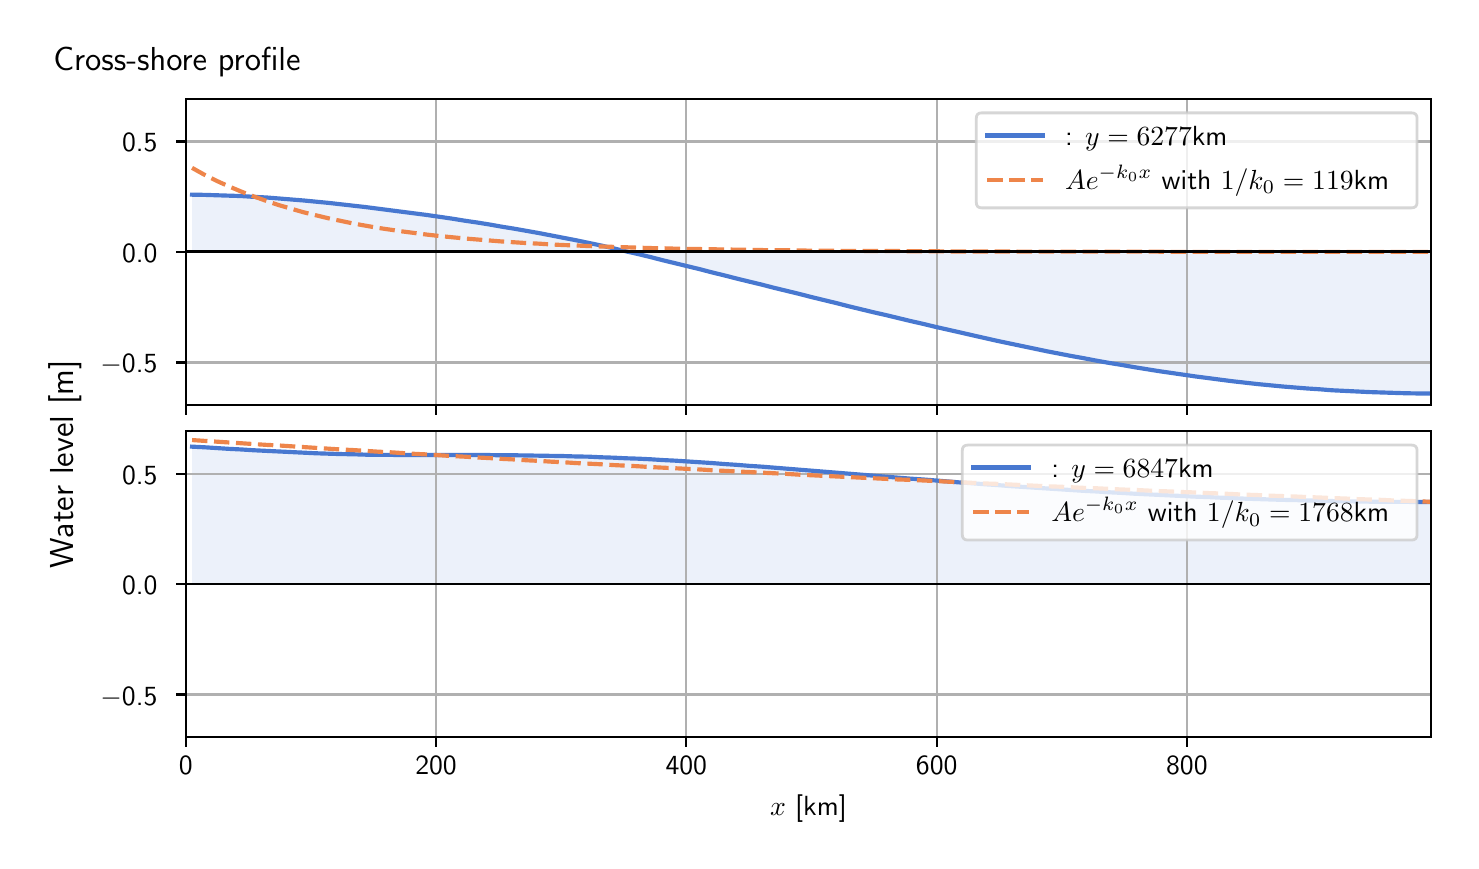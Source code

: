 \begingroup%
\makeatletter%
\begin{pgfpicture}%
\pgfpathrectangle{\pgfpointorigin}{\pgfqpoint{7.117in}{4.068in}}%
\pgfusepath{use as bounding box, clip}%
\begin{pgfscope}%
\pgfsetbuttcap%
\pgfsetmiterjoin%
\definecolor{currentfill}{rgb}{1.0,1.0,1.0}%
\pgfsetfillcolor{currentfill}%
\pgfsetlinewidth{0.0pt}%
\definecolor{currentstroke}{rgb}{1.0,1.0,1.0}%
\pgfsetstrokecolor{currentstroke}%
\pgfsetdash{}{0pt}%
\pgfpathmoveto{\pgfqpoint{0.0in}{0.0in}}%
\pgfpathlineto{\pgfqpoint{7.117in}{0.0in}}%
\pgfpathlineto{\pgfqpoint{7.117in}{4.068in}}%
\pgfpathlineto{\pgfqpoint{0.0in}{4.068in}}%
\pgfpathlineto{\pgfqpoint{0.0in}{0.0in}}%
\pgfpathclose%
\pgfusepath{fill}%
\end{pgfscope}%
\begin{pgfscope}%
\pgfsetbuttcap%
\pgfsetmiterjoin%
\definecolor{currentfill}{rgb}{1.0,1.0,1.0}%
\pgfsetfillcolor{currentfill}%
\pgfsetlinewidth{0.0pt}%
\definecolor{currentstroke}{rgb}{0.0,0.0,0.0}%
\pgfsetstrokecolor{currentstroke}%
\pgfsetstrokeopacity{0.0}%
\pgfsetdash{}{0pt}%
\pgfpathmoveto{\pgfqpoint{0.791in}{2.182in}}%
\pgfpathlineto{\pgfqpoint{7.017in}{2.182in}}%
\pgfpathlineto{\pgfqpoint{7.017in}{3.711in}}%
\pgfpathlineto{\pgfqpoint{0.791in}{3.711in}}%
\pgfpathlineto{\pgfqpoint{0.791in}{2.182in}}%
\pgfpathclose%
\pgfusepath{fill}%
\end{pgfscope}%
\begin{pgfscope}%
\pgfpathrectangle{\pgfqpoint{0.791in}{2.182in}}{\pgfqpoint{6.226in}{1.529in}}%
\pgfusepath{clip}%
\pgfsetbuttcap%
\pgfsetroundjoin%
\definecolor{currentfill}{rgb}{0.282,0.471,0.816}%
\pgfsetfillcolor{currentfill}%
\pgfsetfillopacity{0.1}%
\pgfsetlinewidth{0.0pt}%
\definecolor{currentstroke}{rgb}{0.0,0.0,0.0}%
\pgfsetstrokecolor{currentstroke}%
\pgfsetdash{}{0pt}%
\pgfpathmoveto{\pgfqpoint{0.822in}{2.947in}}%
\pgfpathlineto{\pgfqpoint{0.822in}{3.233in}}%
\pgfpathlineto{\pgfqpoint{0.883in}{3.232in}}%
\pgfpathlineto{\pgfqpoint{0.945in}{3.23in}}%
\pgfpathlineto{\pgfqpoint{1.007in}{3.228in}}%
\pgfpathlineto{\pgfqpoint{1.069in}{3.226in}}%
\pgfpathlineto{\pgfqpoint{1.131in}{3.222in}}%
\pgfpathlineto{\pgfqpoint{1.193in}{3.219in}}%
\pgfpathlineto{\pgfqpoint{1.255in}{3.214in}}%
\pgfpathlineto{\pgfqpoint{1.317in}{3.209in}}%
\pgfpathlineto{\pgfqpoint{1.379in}{3.204in}}%
\pgfpathlineto{\pgfqpoint{1.441in}{3.198in}}%
\pgfpathlineto{\pgfqpoint{1.503in}{3.192in}}%
\pgfpathlineto{\pgfqpoint{1.565in}{3.185in}}%
\pgfpathlineto{\pgfqpoint{1.627in}{3.178in}}%
\pgfpathlineto{\pgfqpoint{1.689in}{3.171in}}%
\pgfpathlineto{\pgfqpoint{1.751in}{3.163in}}%
\pgfpathlineto{\pgfqpoint{1.813in}{3.155in}}%
\pgfpathlineto{\pgfqpoint{1.875in}{3.147in}}%
\pgfpathlineto{\pgfqpoint{1.937in}{3.139in}}%
\pgfpathlineto{\pgfqpoint{1.999in}{3.131in}}%
\pgfpathlineto{\pgfqpoint{2.061in}{3.122in}}%
\pgfpathlineto{\pgfqpoint{2.123in}{3.113in}}%
\pgfpathlineto{\pgfqpoint{2.184in}{3.103in}}%
\pgfpathlineto{\pgfqpoint{2.246in}{3.094in}}%
\pgfpathlineto{\pgfqpoint{2.308in}{3.084in}}%
\pgfpathlineto{\pgfqpoint{2.37in}{3.073in}}%
\pgfpathlineto{\pgfqpoint{2.432in}{3.063in}}%
\pgfpathlineto{\pgfqpoint{2.494in}{3.052in}}%
\pgfpathlineto{\pgfqpoint{2.556in}{3.041in}}%
\pgfpathlineto{\pgfqpoint{2.618in}{3.029in}}%
\pgfpathlineto{\pgfqpoint{2.68in}{3.017in}}%
\pgfpathlineto{\pgfqpoint{2.742in}{3.005in}}%
\pgfpathlineto{\pgfqpoint{2.804in}{2.992in}}%
\pgfpathlineto{\pgfqpoint{2.866in}{2.979in}}%
\pgfpathlineto{\pgfqpoint{2.928in}{2.965in}}%
\pgfpathlineto{\pgfqpoint{2.99in}{2.95in}}%
\pgfpathlineto{\pgfqpoint{3.052in}{2.936in}}%
\pgfpathlineto{\pgfqpoint{3.114in}{2.921in}}%
\pgfpathlineto{\pgfqpoint{3.176in}{2.905in}}%
\pgfpathlineto{\pgfqpoint{3.238in}{2.89in}}%
\pgfpathlineto{\pgfqpoint{3.3in}{2.875in}}%
\pgfpathlineto{\pgfqpoint{3.362in}{2.86in}}%
\pgfpathlineto{\pgfqpoint{3.423in}{2.844in}}%
\pgfpathlineto{\pgfqpoint{3.485in}{2.829in}}%
\pgfpathlineto{\pgfqpoint{3.547in}{2.813in}}%
\pgfpathlineto{\pgfqpoint{3.609in}{2.798in}}%
\pgfpathlineto{\pgfqpoint{3.671in}{2.783in}}%
\pgfpathlineto{\pgfqpoint{3.733in}{2.767in}}%
\pgfpathlineto{\pgfqpoint{3.795in}{2.752in}}%
\pgfpathlineto{\pgfqpoint{3.857in}{2.737in}}%
\pgfpathlineto{\pgfqpoint{3.919in}{2.721in}}%
\pgfpathlineto{\pgfqpoint{3.981in}{2.706in}}%
\pgfpathlineto{\pgfqpoint{4.043in}{2.691in}}%
\pgfpathlineto{\pgfqpoint{4.105in}{2.675in}}%
\pgfpathlineto{\pgfqpoint{4.167in}{2.66in}}%
\pgfpathlineto{\pgfqpoint{4.229in}{2.645in}}%
\pgfpathlineto{\pgfqpoint{4.291in}{2.631in}}%
\pgfpathlineto{\pgfqpoint{4.353in}{2.616in}}%
\pgfpathlineto{\pgfqpoint{4.415in}{2.601in}}%
\pgfpathlineto{\pgfqpoint{4.477in}{2.587in}}%
\pgfpathlineto{\pgfqpoint{4.539in}{2.572in}}%
\pgfpathlineto{\pgfqpoint{4.601in}{2.558in}}%
\pgfpathlineto{\pgfqpoint{4.663in}{2.544in}}%
\pgfpathlineto{\pgfqpoint{4.724in}{2.53in}}%
\pgfpathlineto{\pgfqpoint{4.786in}{2.516in}}%
\pgfpathlineto{\pgfqpoint{4.848in}{2.502in}}%
\pgfpathlineto{\pgfqpoint{4.91in}{2.489in}}%
\pgfpathlineto{\pgfqpoint{4.972in}{2.476in}}%
\pgfpathlineto{\pgfqpoint{5.034in}{2.463in}}%
\pgfpathlineto{\pgfqpoint{5.096in}{2.45in}}%
\pgfpathlineto{\pgfqpoint{5.158in}{2.438in}}%
\pgfpathlineto{\pgfqpoint{5.22in}{2.426in}}%
\pgfpathlineto{\pgfqpoint{5.282in}{2.415in}}%
\pgfpathlineto{\pgfqpoint{5.344in}{2.403in}}%
\pgfpathlineto{\pgfqpoint{5.406in}{2.392in}}%
\pgfpathlineto{\pgfqpoint{5.468in}{2.382in}}%
\pgfpathlineto{\pgfqpoint{5.53in}{2.371in}}%
\pgfpathlineto{\pgfqpoint{5.592in}{2.361in}}%
\pgfpathlineto{\pgfqpoint{5.654in}{2.351in}}%
\pgfpathlineto{\pgfqpoint{5.716in}{2.342in}}%
\pgfpathlineto{\pgfqpoint{5.778in}{2.333in}}%
\pgfpathlineto{\pgfqpoint{5.84in}{2.324in}}%
\pgfpathlineto{\pgfqpoint{5.902in}{2.316in}}%
\pgfpathlineto{\pgfqpoint{5.963in}{2.308in}}%
\pgfpathlineto{\pgfqpoint{6.025in}{2.3in}}%
\pgfpathlineto{\pgfqpoint{6.087in}{2.293in}}%
\pgfpathlineto{\pgfqpoint{6.149in}{2.286in}}%
\pgfpathlineto{\pgfqpoint{6.211in}{2.28in}}%
\pgfpathlineto{\pgfqpoint{6.273in}{2.274in}}%
\pgfpathlineto{\pgfqpoint{6.335in}{2.269in}}%
\pgfpathlineto{\pgfqpoint{6.397in}{2.264in}}%
\pgfpathlineto{\pgfqpoint{6.459in}{2.26in}}%
\pgfpathlineto{\pgfqpoint{6.521in}{2.255in}}%
\pgfpathlineto{\pgfqpoint{6.583in}{2.252in}}%
\pgfpathlineto{\pgfqpoint{6.645in}{2.249in}}%
\pgfpathlineto{\pgfqpoint{6.707in}{2.246in}}%
\pgfpathlineto{\pgfqpoint{6.769in}{2.244in}}%
\pgfpathlineto{\pgfqpoint{6.831in}{2.242in}}%
\pgfpathlineto{\pgfqpoint{6.893in}{2.24in}}%
\pgfpathlineto{\pgfqpoint{6.955in}{2.239in}}%
\pgfpathlineto{\pgfqpoint{7.017in}{2.239in}}%
\pgfpathlineto{\pgfqpoint{7.017in}{2.947in}}%
\pgfpathlineto{\pgfqpoint{7.017in}{2.947in}}%
\pgfpathlineto{\pgfqpoint{6.955in}{2.947in}}%
\pgfpathlineto{\pgfqpoint{6.893in}{2.947in}}%
\pgfpathlineto{\pgfqpoint{6.831in}{2.947in}}%
\pgfpathlineto{\pgfqpoint{6.769in}{2.947in}}%
\pgfpathlineto{\pgfqpoint{6.707in}{2.947in}}%
\pgfpathlineto{\pgfqpoint{6.645in}{2.947in}}%
\pgfpathlineto{\pgfqpoint{6.583in}{2.947in}}%
\pgfpathlineto{\pgfqpoint{6.521in}{2.947in}}%
\pgfpathlineto{\pgfqpoint{6.459in}{2.947in}}%
\pgfpathlineto{\pgfqpoint{6.397in}{2.947in}}%
\pgfpathlineto{\pgfqpoint{6.335in}{2.947in}}%
\pgfpathlineto{\pgfqpoint{6.273in}{2.947in}}%
\pgfpathlineto{\pgfqpoint{6.211in}{2.947in}}%
\pgfpathlineto{\pgfqpoint{6.149in}{2.947in}}%
\pgfpathlineto{\pgfqpoint{6.087in}{2.947in}}%
\pgfpathlineto{\pgfqpoint{6.025in}{2.947in}}%
\pgfpathlineto{\pgfqpoint{5.963in}{2.947in}}%
\pgfpathlineto{\pgfqpoint{5.902in}{2.947in}}%
\pgfpathlineto{\pgfqpoint{5.84in}{2.947in}}%
\pgfpathlineto{\pgfqpoint{5.778in}{2.947in}}%
\pgfpathlineto{\pgfqpoint{5.716in}{2.947in}}%
\pgfpathlineto{\pgfqpoint{5.654in}{2.947in}}%
\pgfpathlineto{\pgfqpoint{5.592in}{2.947in}}%
\pgfpathlineto{\pgfqpoint{5.53in}{2.947in}}%
\pgfpathlineto{\pgfqpoint{5.468in}{2.947in}}%
\pgfpathlineto{\pgfqpoint{5.406in}{2.947in}}%
\pgfpathlineto{\pgfqpoint{5.344in}{2.947in}}%
\pgfpathlineto{\pgfqpoint{5.282in}{2.947in}}%
\pgfpathlineto{\pgfqpoint{5.22in}{2.947in}}%
\pgfpathlineto{\pgfqpoint{5.158in}{2.947in}}%
\pgfpathlineto{\pgfqpoint{5.096in}{2.947in}}%
\pgfpathlineto{\pgfqpoint{5.034in}{2.947in}}%
\pgfpathlineto{\pgfqpoint{4.972in}{2.947in}}%
\pgfpathlineto{\pgfqpoint{4.91in}{2.947in}}%
\pgfpathlineto{\pgfqpoint{4.848in}{2.947in}}%
\pgfpathlineto{\pgfqpoint{4.786in}{2.947in}}%
\pgfpathlineto{\pgfqpoint{4.724in}{2.947in}}%
\pgfpathlineto{\pgfqpoint{4.663in}{2.947in}}%
\pgfpathlineto{\pgfqpoint{4.601in}{2.947in}}%
\pgfpathlineto{\pgfqpoint{4.539in}{2.947in}}%
\pgfpathlineto{\pgfqpoint{4.477in}{2.947in}}%
\pgfpathlineto{\pgfqpoint{4.415in}{2.947in}}%
\pgfpathlineto{\pgfqpoint{4.353in}{2.947in}}%
\pgfpathlineto{\pgfqpoint{4.291in}{2.947in}}%
\pgfpathlineto{\pgfqpoint{4.229in}{2.947in}}%
\pgfpathlineto{\pgfqpoint{4.167in}{2.947in}}%
\pgfpathlineto{\pgfqpoint{4.105in}{2.947in}}%
\pgfpathlineto{\pgfqpoint{4.043in}{2.947in}}%
\pgfpathlineto{\pgfqpoint{3.981in}{2.947in}}%
\pgfpathlineto{\pgfqpoint{3.919in}{2.947in}}%
\pgfpathlineto{\pgfqpoint{3.857in}{2.947in}}%
\pgfpathlineto{\pgfqpoint{3.795in}{2.947in}}%
\pgfpathlineto{\pgfqpoint{3.733in}{2.947in}}%
\pgfpathlineto{\pgfqpoint{3.671in}{2.947in}}%
\pgfpathlineto{\pgfqpoint{3.609in}{2.947in}}%
\pgfpathlineto{\pgfqpoint{3.547in}{2.947in}}%
\pgfpathlineto{\pgfqpoint{3.485in}{2.947in}}%
\pgfpathlineto{\pgfqpoint{3.423in}{2.947in}}%
\pgfpathlineto{\pgfqpoint{3.362in}{2.947in}}%
\pgfpathlineto{\pgfqpoint{3.3in}{2.947in}}%
\pgfpathlineto{\pgfqpoint{3.238in}{2.947in}}%
\pgfpathlineto{\pgfqpoint{3.176in}{2.947in}}%
\pgfpathlineto{\pgfqpoint{3.114in}{2.947in}}%
\pgfpathlineto{\pgfqpoint{3.052in}{2.947in}}%
\pgfpathlineto{\pgfqpoint{2.99in}{2.947in}}%
\pgfpathlineto{\pgfqpoint{2.928in}{2.947in}}%
\pgfpathlineto{\pgfqpoint{2.866in}{2.947in}}%
\pgfpathlineto{\pgfqpoint{2.804in}{2.947in}}%
\pgfpathlineto{\pgfqpoint{2.742in}{2.947in}}%
\pgfpathlineto{\pgfqpoint{2.68in}{2.947in}}%
\pgfpathlineto{\pgfqpoint{2.618in}{2.947in}}%
\pgfpathlineto{\pgfqpoint{2.556in}{2.947in}}%
\pgfpathlineto{\pgfqpoint{2.494in}{2.947in}}%
\pgfpathlineto{\pgfqpoint{2.432in}{2.947in}}%
\pgfpathlineto{\pgfqpoint{2.37in}{2.947in}}%
\pgfpathlineto{\pgfqpoint{2.308in}{2.947in}}%
\pgfpathlineto{\pgfqpoint{2.246in}{2.947in}}%
\pgfpathlineto{\pgfqpoint{2.184in}{2.947in}}%
\pgfpathlineto{\pgfqpoint{2.123in}{2.947in}}%
\pgfpathlineto{\pgfqpoint{2.061in}{2.947in}}%
\pgfpathlineto{\pgfqpoint{1.999in}{2.947in}}%
\pgfpathlineto{\pgfqpoint{1.937in}{2.947in}}%
\pgfpathlineto{\pgfqpoint{1.875in}{2.947in}}%
\pgfpathlineto{\pgfqpoint{1.813in}{2.947in}}%
\pgfpathlineto{\pgfqpoint{1.751in}{2.947in}}%
\pgfpathlineto{\pgfqpoint{1.689in}{2.947in}}%
\pgfpathlineto{\pgfqpoint{1.627in}{2.947in}}%
\pgfpathlineto{\pgfqpoint{1.565in}{2.947in}}%
\pgfpathlineto{\pgfqpoint{1.503in}{2.947in}}%
\pgfpathlineto{\pgfqpoint{1.441in}{2.947in}}%
\pgfpathlineto{\pgfqpoint{1.379in}{2.947in}}%
\pgfpathlineto{\pgfqpoint{1.317in}{2.947in}}%
\pgfpathlineto{\pgfqpoint{1.255in}{2.947in}}%
\pgfpathlineto{\pgfqpoint{1.193in}{2.947in}}%
\pgfpathlineto{\pgfqpoint{1.131in}{2.947in}}%
\pgfpathlineto{\pgfqpoint{1.069in}{2.947in}}%
\pgfpathlineto{\pgfqpoint{1.007in}{2.947in}}%
\pgfpathlineto{\pgfqpoint{0.945in}{2.947in}}%
\pgfpathlineto{\pgfqpoint{0.883in}{2.947in}}%
\pgfpathlineto{\pgfqpoint{0.822in}{2.947in}}%
\pgfpathlineto{\pgfqpoint{0.822in}{2.947in}}%
\pgfpathclose%
\pgfusepath{fill}%
\end{pgfscope}%
\begin{pgfscope}%
\pgfpathrectangle{\pgfqpoint{0.791in}{2.182in}}{\pgfqpoint{6.226in}{1.529in}}%
\pgfusepath{clip}%
\pgfsetrectcap%
\pgfsetroundjoin%
\pgfsetlinewidth{0.803pt}%
\definecolor{currentstroke}{rgb}{0.69,0.69,0.69}%
\pgfsetstrokecolor{currentstroke}%
\pgfsetdash{}{0pt}%
\pgfpathmoveto{\pgfqpoint{0.791in}{2.182in}}%
\pgfpathlineto{\pgfqpoint{0.791in}{3.711in}}%
\pgfusepath{stroke}%
\end{pgfscope}%
\begin{pgfscope}%
\pgfsetbuttcap%
\pgfsetroundjoin%
\definecolor{currentfill}{rgb}{0.0,0.0,0.0}%
\pgfsetfillcolor{currentfill}%
\pgfsetlinewidth{0.803pt}%
\definecolor{currentstroke}{rgb}{0.0,0.0,0.0}%
\pgfsetstrokecolor{currentstroke}%
\pgfsetdash{}{0pt}%
\pgfsys@defobject{currentmarker}{\pgfqpoint{0.0in}{-0.049in}}{\pgfqpoint{0.0in}{0.0in}}{%
\pgfpathmoveto{\pgfqpoint{0.0in}{0.0in}}%
\pgfpathlineto{\pgfqpoint{0.0in}{-0.049in}}%
\pgfusepath{stroke,fill}%
}%
\begin{pgfscope}%
\pgfsys@transformshift{0.791in}{2.182in}%
\pgfsys@useobject{currentmarker}{}%
\end{pgfscope}%
\end{pgfscope}%
\begin{pgfscope}%
\pgfpathrectangle{\pgfqpoint{0.791in}{2.182in}}{\pgfqpoint{6.226in}{1.529in}}%
\pgfusepath{clip}%
\pgfsetrectcap%
\pgfsetroundjoin%
\pgfsetlinewidth{0.803pt}%
\definecolor{currentstroke}{rgb}{0.69,0.69,0.69}%
\pgfsetstrokecolor{currentstroke}%
\pgfsetdash{}{0pt}%
\pgfpathmoveto{\pgfqpoint{2.042in}{2.182in}}%
\pgfpathlineto{\pgfqpoint{2.042in}{3.711in}}%
\pgfusepath{stroke}%
\end{pgfscope}%
\begin{pgfscope}%
\pgfsetbuttcap%
\pgfsetroundjoin%
\definecolor{currentfill}{rgb}{0.0,0.0,0.0}%
\pgfsetfillcolor{currentfill}%
\pgfsetlinewidth{0.803pt}%
\definecolor{currentstroke}{rgb}{0.0,0.0,0.0}%
\pgfsetstrokecolor{currentstroke}%
\pgfsetdash{}{0pt}%
\pgfsys@defobject{currentmarker}{\pgfqpoint{0.0in}{-0.049in}}{\pgfqpoint{0.0in}{0.0in}}{%
\pgfpathmoveto{\pgfqpoint{0.0in}{0.0in}}%
\pgfpathlineto{\pgfqpoint{0.0in}{-0.049in}}%
\pgfusepath{stroke,fill}%
}%
\begin{pgfscope}%
\pgfsys@transformshift{2.042in}{2.182in}%
\pgfsys@useobject{currentmarker}{}%
\end{pgfscope}%
\end{pgfscope}%
\begin{pgfscope}%
\pgfpathrectangle{\pgfqpoint{0.791in}{2.182in}}{\pgfqpoint{6.226in}{1.529in}}%
\pgfusepath{clip}%
\pgfsetrectcap%
\pgfsetroundjoin%
\pgfsetlinewidth{0.803pt}%
\definecolor{currentstroke}{rgb}{0.69,0.69,0.69}%
\pgfsetstrokecolor{currentstroke}%
\pgfsetdash{}{0pt}%
\pgfpathmoveto{\pgfqpoint{3.293in}{2.182in}}%
\pgfpathlineto{\pgfqpoint{3.293in}{3.711in}}%
\pgfusepath{stroke}%
\end{pgfscope}%
\begin{pgfscope}%
\pgfsetbuttcap%
\pgfsetroundjoin%
\definecolor{currentfill}{rgb}{0.0,0.0,0.0}%
\pgfsetfillcolor{currentfill}%
\pgfsetlinewidth{0.803pt}%
\definecolor{currentstroke}{rgb}{0.0,0.0,0.0}%
\pgfsetstrokecolor{currentstroke}%
\pgfsetdash{}{0pt}%
\pgfsys@defobject{currentmarker}{\pgfqpoint{0.0in}{-0.049in}}{\pgfqpoint{0.0in}{0.0in}}{%
\pgfpathmoveto{\pgfqpoint{0.0in}{0.0in}}%
\pgfpathlineto{\pgfqpoint{0.0in}{-0.049in}}%
\pgfusepath{stroke,fill}%
}%
\begin{pgfscope}%
\pgfsys@transformshift{3.293in}{2.182in}%
\pgfsys@useobject{currentmarker}{}%
\end{pgfscope}%
\end{pgfscope}%
\begin{pgfscope}%
\pgfpathrectangle{\pgfqpoint{0.791in}{2.182in}}{\pgfqpoint{6.226in}{1.529in}}%
\pgfusepath{clip}%
\pgfsetrectcap%
\pgfsetroundjoin%
\pgfsetlinewidth{0.803pt}%
\definecolor{currentstroke}{rgb}{0.69,0.69,0.69}%
\pgfsetstrokecolor{currentstroke}%
\pgfsetdash{}{0pt}%
\pgfpathmoveto{\pgfqpoint{4.545in}{2.182in}}%
\pgfpathlineto{\pgfqpoint{4.545in}{3.711in}}%
\pgfusepath{stroke}%
\end{pgfscope}%
\begin{pgfscope}%
\pgfsetbuttcap%
\pgfsetroundjoin%
\definecolor{currentfill}{rgb}{0.0,0.0,0.0}%
\pgfsetfillcolor{currentfill}%
\pgfsetlinewidth{0.803pt}%
\definecolor{currentstroke}{rgb}{0.0,0.0,0.0}%
\pgfsetstrokecolor{currentstroke}%
\pgfsetdash{}{0pt}%
\pgfsys@defobject{currentmarker}{\pgfqpoint{0.0in}{-0.049in}}{\pgfqpoint{0.0in}{0.0in}}{%
\pgfpathmoveto{\pgfqpoint{0.0in}{0.0in}}%
\pgfpathlineto{\pgfqpoint{0.0in}{-0.049in}}%
\pgfusepath{stroke,fill}%
}%
\begin{pgfscope}%
\pgfsys@transformshift{4.545in}{2.182in}%
\pgfsys@useobject{currentmarker}{}%
\end{pgfscope}%
\end{pgfscope}%
\begin{pgfscope}%
\pgfpathrectangle{\pgfqpoint{0.791in}{2.182in}}{\pgfqpoint{6.226in}{1.529in}}%
\pgfusepath{clip}%
\pgfsetrectcap%
\pgfsetroundjoin%
\pgfsetlinewidth{0.803pt}%
\definecolor{currentstroke}{rgb}{0.69,0.69,0.69}%
\pgfsetstrokecolor{currentstroke}%
\pgfsetdash{}{0pt}%
\pgfpathmoveto{\pgfqpoint{5.796in}{2.182in}}%
\pgfpathlineto{\pgfqpoint{5.796in}{3.711in}}%
\pgfusepath{stroke}%
\end{pgfscope}%
\begin{pgfscope}%
\pgfsetbuttcap%
\pgfsetroundjoin%
\definecolor{currentfill}{rgb}{0.0,0.0,0.0}%
\pgfsetfillcolor{currentfill}%
\pgfsetlinewidth{0.803pt}%
\definecolor{currentstroke}{rgb}{0.0,0.0,0.0}%
\pgfsetstrokecolor{currentstroke}%
\pgfsetdash{}{0pt}%
\pgfsys@defobject{currentmarker}{\pgfqpoint{0.0in}{-0.049in}}{\pgfqpoint{0.0in}{0.0in}}{%
\pgfpathmoveto{\pgfqpoint{0.0in}{0.0in}}%
\pgfpathlineto{\pgfqpoint{0.0in}{-0.049in}}%
\pgfusepath{stroke,fill}%
}%
\begin{pgfscope}%
\pgfsys@transformshift{5.796in}{2.182in}%
\pgfsys@useobject{currentmarker}{}%
\end{pgfscope}%
\end{pgfscope}%
\begin{pgfscope}%
\pgfpathrectangle{\pgfqpoint{0.791in}{2.182in}}{\pgfqpoint{6.226in}{1.529in}}%
\pgfusepath{clip}%
\pgfsetrectcap%
\pgfsetroundjoin%
\pgfsetlinewidth{0.803pt}%
\definecolor{currentstroke}{rgb}{0.69,0.69,0.69}%
\pgfsetstrokecolor{currentstroke}%
\pgfsetdash{}{0pt}%
\pgfpathmoveto{\pgfqpoint{0.791in}{2.394in}}%
\pgfpathlineto{\pgfqpoint{7.017in}{2.394in}}%
\pgfusepath{stroke}%
\end{pgfscope}%
\begin{pgfscope}%
\pgfsetbuttcap%
\pgfsetroundjoin%
\definecolor{currentfill}{rgb}{0.0,0.0,0.0}%
\pgfsetfillcolor{currentfill}%
\pgfsetlinewidth{0.803pt}%
\definecolor{currentstroke}{rgb}{0.0,0.0,0.0}%
\pgfsetstrokecolor{currentstroke}%
\pgfsetdash{}{0pt}%
\pgfsys@defobject{currentmarker}{\pgfqpoint{-0.049in}{0.0in}}{\pgfqpoint{-0.0in}{0.0in}}{%
\pgfpathmoveto{\pgfqpoint{-0.0in}{0.0in}}%
\pgfpathlineto{\pgfqpoint{-0.049in}{0.0in}}%
\pgfusepath{stroke,fill}%
}%
\begin{pgfscope}%
\pgfsys@transformshift{0.791in}{2.394in}%
\pgfsys@useobject{currentmarker}{}%
\end{pgfscope}%
\end{pgfscope}%
\begin{pgfscope}%
\definecolor{textcolor}{rgb}{0.0,0.0,0.0}%
\pgfsetstrokecolor{textcolor}%
\pgfsetfillcolor{textcolor}%
\pgftext[x=0.364in, y=2.342in, left, base]{\color{textcolor}\sffamily\fontsize{10.0}{12.0}\selectfont \ensuremath{-}0.5}%
\end{pgfscope}%
\begin{pgfscope}%
\pgfpathrectangle{\pgfqpoint{0.791in}{2.182in}}{\pgfqpoint{6.226in}{1.529in}}%
\pgfusepath{clip}%
\pgfsetrectcap%
\pgfsetroundjoin%
\pgfsetlinewidth{0.803pt}%
\definecolor{currentstroke}{rgb}{0.69,0.69,0.69}%
\pgfsetstrokecolor{currentstroke}%
\pgfsetdash{}{0pt}%
\pgfpathmoveto{\pgfqpoint{0.791in}{2.947in}}%
\pgfpathlineto{\pgfqpoint{7.017in}{2.947in}}%
\pgfusepath{stroke}%
\end{pgfscope}%
\begin{pgfscope}%
\pgfsetbuttcap%
\pgfsetroundjoin%
\definecolor{currentfill}{rgb}{0.0,0.0,0.0}%
\pgfsetfillcolor{currentfill}%
\pgfsetlinewidth{0.803pt}%
\definecolor{currentstroke}{rgb}{0.0,0.0,0.0}%
\pgfsetstrokecolor{currentstroke}%
\pgfsetdash{}{0pt}%
\pgfsys@defobject{currentmarker}{\pgfqpoint{-0.049in}{0.0in}}{\pgfqpoint{-0.0in}{0.0in}}{%
\pgfpathmoveto{\pgfqpoint{-0.0in}{0.0in}}%
\pgfpathlineto{\pgfqpoint{-0.049in}{0.0in}}%
\pgfusepath{stroke,fill}%
}%
\begin{pgfscope}%
\pgfsys@transformshift{0.791in}{2.947in}%
\pgfsys@useobject{currentmarker}{}%
\end{pgfscope}%
\end{pgfscope}%
\begin{pgfscope}%
\definecolor{textcolor}{rgb}{0.0,0.0,0.0}%
\pgfsetstrokecolor{textcolor}%
\pgfsetfillcolor{textcolor}%
\pgftext[x=0.472in, y=2.894in, left, base]{\color{textcolor}\sffamily\fontsize{10.0}{12.0}\selectfont 0.0}%
\end{pgfscope}%
\begin{pgfscope}%
\pgfpathrectangle{\pgfqpoint{0.791in}{2.182in}}{\pgfqpoint{6.226in}{1.529in}}%
\pgfusepath{clip}%
\pgfsetrectcap%
\pgfsetroundjoin%
\pgfsetlinewidth{0.803pt}%
\definecolor{currentstroke}{rgb}{0.69,0.69,0.69}%
\pgfsetstrokecolor{currentstroke}%
\pgfsetdash{}{0pt}%
\pgfpathmoveto{\pgfqpoint{0.791in}{3.499in}}%
\pgfpathlineto{\pgfqpoint{7.017in}{3.499in}}%
\pgfusepath{stroke}%
\end{pgfscope}%
\begin{pgfscope}%
\pgfsetbuttcap%
\pgfsetroundjoin%
\definecolor{currentfill}{rgb}{0.0,0.0,0.0}%
\pgfsetfillcolor{currentfill}%
\pgfsetlinewidth{0.803pt}%
\definecolor{currentstroke}{rgb}{0.0,0.0,0.0}%
\pgfsetstrokecolor{currentstroke}%
\pgfsetdash{}{0pt}%
\pgfsys@defobject{currentmarker}{\pgfqpoint{-0.049in}{0.0in}}{\pgfqpoint{-0.0in}{0.0in}}{%
\pgfpathmoveto{\pgfqpoint{-0.0in}{0.0in}}%
\pgfpathlineto{\pgfqpoint{-0.049in}{0.0in}}%
\pgfusepath{stroke,fill}%
}%
\begin{pgfscope}%
\pgfsys@transformshift{0.791in}{3.499in}%
\pgfsys@useobject{currentmarker}{}%
\end{pgfscope}%
\end{pgfscope}%
\begin{pgfscope}%
\definecolor{textcolor}{rgb}{0.0,0.0,0.0}%
\pgfsetstrokecolor{textcolor}%
\pgfsetfillcolor{textcolor}%
\pgftext[x=0.472in, y=3.447in, left, base]{\color{textcolor}\sffamily\fontsize{10.0}{12.0}\selectfont 0.5}%
\end{pgfscope}%
\begin{pgfscope}%
\pgfpathrectangle{\pgfqpoint{0.791in}{2.182in}}{\pgfqpoint{6.226in}{1.529in}}%
\pgfusepath{clip}%
\pgfsetrectcap%
\pgfsetroundjoin%
\pgfsetlinewidth{1.506pt}%
\definecolor{currentstroke}{rgb}{0.282,0.471,0.816}%
\pgfsetstrokecolor{currentstroke}%
\pgfsetdash{}{0pt}%
\pgfpathmoveto{\pgfqpoint{0.822in}{3.233in}}%
\pgfpathlineto{\pgfqpoint{0.883in}{3.232in}}%
\pgfpathlineto{\pgfqpoint{0.945in}{3.23in}}%
\pgfpathlineto{\pgfqpoint{1.007in}{3.228in}}%
\pgfpathlineto{\pgfqpoint{1.069in}{3.226in}}%
\pgfpathlineto{\pgfqpoint{1.131in}{3.222in}}%
\pgfpathlineto{\pgfqpoint{1.193in}{3.219in}}%
\pgfpathlineto{\pgfqpoint{1.255in}{3.214in}}%
\pgfpathlineto{\pgfqpoint{1.317in}{3.209in}}%
\pgfpathlineto{\pgfqpoint{1.379in}{3.204in}}%
\pgfpathlineto{\pgfqpoint{1.441in}{3.198in}}%
\pgfpathlineto{\pgfqpoint{1.503in}{3.192in}}%
\pgfpathlineto{\pgfqpoint{1.565in}{3.185in}}%
\pgfpathlineto{\pgfqpoint{1.627in}{3.178in}}%
\pgfpathlineto{\pgfqpoint{1.689in}{3.171in}}%
\pgfpathlineto{\pgfqpoint{1.751in}{3.163in}}%
\pgfpathlineto{\pgfqpoint{1.813in}{3.155in}}%
\pgfpathlineto{\pgfqpoint{1.875in}{3.147in}}%
\pgfpathlineto{\pgfqpoint{1.937in}{3.139in}}%
\pgfpathlineto{\pgfqpoint{1.999in}{3.131in}}%
\pgfpathlineto{\pgfqpoint{2.061in}{3.122in}}%
\pgfpathlineto{\pgfqpoint{2.123in}{3.113in}}%
\pgfpathlineto{\pgfqpoint{2.184in}{3.103in}}%
\pgfpathlineto{\pgfqpoint{2.246in}{3.094in}}%
\pgfpathlineto{\pgfqpoint{2.308in}{3.084in}}%
\pgfpathlineto{\pgfqpoint{2.37in}{3.073in}}%
\pgfpathlineto{\pgfqpoint{2.432in}{3.063in}}%
\pgfpathlineto{\pgfqpoint{2.494in}{3.052in}}%
\pgfpathlineto{\pgfqpoint{2.556in}{3.041in}}%
\pgfpathlineto{\pgfqpoint{2.618in}{3.029in}}%
\pgfpathlineto{\pgfqpoint{2.68in}{3.017in}}%
\pgfpathlineto{\pgfqpoint{2.742in}{3.005in}}%
\pgfpathlineto{\pgfqpoint{2.804in}{2.992in}}%
\pgfpathlineto{\pgfqpoint{2.866in}{2.979in}}%
\pgfpathlineto{\pgfqpoint{2.928in}{2.965in}}%
\pgfpathlineto{\pgfqpoint{2.99in}{2.95in}}%
\pgfpathlineto{\pgfqpoint{3.052in}{2.936in}}%
\pgfpathlineto{\pgfqpoint{3.114in}{2.921in}}%
\pgfpathlineto{\pgfqpoint{3.176in}{2.905in}}%
\pgfpathlineto{\pgfqpoint{3.238in}{2.89in}}%
\pgfpathlineto{\pgfqpoint{3.3in}{2.875in}}%
\pgfpathlineto{\pgfqpoint{3.362in}{2.86in}}%
\pgfpathlineto{\pgfqpoint{3.423in}{2.844in}}%
\pgfpathlineto{\pgfqpoint{3.485in}{2.829in}}%
\pgfpathlineto{\pgfqpoint{3.547in}{2.813in}}%
\pgfpathlineto{\pgfqpoint{3.609in}{2.798in}}%
\pgfpathlineto{\pgfqpoint{3.671in}{2.783in}}%
\pgfpathlineto{\pgfqpoint{3.733in}{2.767in}}%
\pgfpathlineto{\pgfqpoint{3.795in}{2.752in}}%
\pgfpathlineto{\pgfqpoint{3.857in}{2.737in}}%
\pgfpathlineto{\pgfqpoint{3.919in}{2.721in}}%
\pgfpathlineto{\pgfqpoint{3.981in}{2.706in}}%
\pgfpathlineto{\pgfqpoint{4.043in}{2.691in}}%
\pgfpathlineto{\pgfqpoint{4.105in}{2.675in}}%
\pgfpathlineto{\pgfqpoint{4.167in}{2.66in}}%
\pgfpathlineto{\pgfqpoint{4.229in}{2.645in}}%
\pgfpathlineto{\pgfqpoint{4.291in}{2.631in}}%
\pgfpathlineto{\pgfqpoint{4.353in}{2.616in}}%
\pgfpathlineto{\pgfqpoint{4.415in}{2.601in}}%
\pgfpathlineto{\pgfqpoint{4.477in}{2.587in}}%
\pgfpathlineto{\pgfqpoint{4.539in}{2.572in}}%
\pgfpathlineto{\pgfqpoint{4.601in}{2.558in}}%
\pgfpathlineto{\pgfqpoint{4.663in}{2.544in}}%
\pgfpathlineto{\pgfqpoint{4.724in}{2.53in}}%
\pgfpathlineto{\pgfqpoint{4.786in}{2.516in}}%
\pgfpathlineto{\pgfqpoint{4.848in}{2.502in}}%
\pgfpathlineto{\pgfqpoint{4.91in}{2.489in}}%
\pgfpathlineto{\pgfqpoint{4.972in}{2.476in}}%
\pgfpathlineto{\pgfqpoint{5.034in}{2.463in}}%
\pgfpathlineto{\pgfqpoint{5.096in}{2.45in}}%
\pgfpathlineto{\pgfqpoint{5.158in}{2.438in}}%
\pgfpathlineto{\pgfqpoint{5.22in}{2.426in}}%
\pgfpathlineto{\pgfqpoint{5.282in}{2.415in}}%
\pgfpathlineto{\pgfqpoint{5.344in}{2.403in}}%
\pgfpathlineto{\pgfqpoint{5.406in}{2.392in}}%
\pgfpathlineto{\pgfqpoint{5.468in}{2.382in}}%
\pgfpathlineto{\pgfqpoint{5.53in}{2.371in}}%
\pgfpathlineto{\pgfqpoint{5.592in}{2.361in}}%
\pgfpathlineto{\pgfqpoint{5.654in}{2.351in}}%
\pgfpathlineto{\pgfqpoint{5.716in}{2.342in}}%
\pgfpathlineto{\pgfqpoint{5.778in}{2.333in}}%
\pgfpathlineto{\pgfqpoint{5.84in}{2.324in}}%
\pgfpathlineto{\pgfqpoint{5.902in}{2.316in}}%
\pgfpathlineto{\pgfqpoint{5.963in}{2.308in}}%
\pgfpathlineto{\pgfqpoint{6.025in}{2.3in}}%
\pgfpathlineto{\pgfqpoint{6.087in}{2.293in}}%
\pgfpathlineto{\pgfqpoint{6.149in}{2.286in}}%
\pgfpathlineto{\pgfqpoint{6.211in}{2.28in}}%
\pgfpathlineto{\pgfqpoint{6.273in}{2.274in}}%
\pgfpathlineto{\pgfqpoint{6.335in}{2.269in}}%
\pgfpathlineto{\pgfqpoint{6.397in}{2.264in}}%
\pgfpathlineto{\pgfqpoint{6.459in}{2.26in}}%
\pgfpathlineto{\pgfqpoint{6.521in}{2.255in}}%
\pgfpathlineto{\pgfqpoint{6.583in}{2.252in}}%
\pgfpathlineto{\pgfqpoint{6.645in}{2.249in}}%
\pgfpathlineto{\pgfqpoint{6.707in}{2.246in}}%
\pgfpathlineto{\pgfqpoint{6.769in}{2.244in}}%
\pgfpathlineto{\pgfqpoint{6.831in}{2.242in}}%
\pgfpathlineto{\pgfqpoint{6.893in}{2.24in}}%
\pgfpathlineto{\pgfqpoint{6.955in}{2.239in}}%
\pgfpathlineto{\pgfqpoint{7.017in}{2.239in}}%
\pgfusepath{stroke}%
\end{pgfscope}%
\begin{pgfscope}%
\pgfpathrectangle{\pgfqpoint{0.791in}{2.182in}}{\pgfqpoint{6.226in}{1.529in}}%
\pgfusepath{clip}%
\pgfsetbuttcap%
\pgfsetroundjoin%
\pgfsetlinewidth{1.506pt}%
\definecolor{currentstroke}{rgb}{0.933,0.522,0.29}%
\pgfsetstrokecolor{currentstroke}%
\pgfsetdash{{5.55pt}{2.4pt}}{0.0pt}%
\pgfpathmoveto{\pgfqpoint{0.822in}{3.367in}}%
\pgfpathlineto{\pgfqpoint{0.883in}{3.333in}}%
\pgfpathlineto{\pgfqpoint{0.945in}{3.302in}}%
\pgfpathlineto{\pgfqpoint{1.007in}{3.274in}}%
\pgfpathlineto{\pgfqpoint{1.069in}{3.248in}}%
\pgfpathlineto{\pgfqpoint{1.131in}{3.224in}}%
\pgfpathlineto{\pgfqpoint{1.193in}{3.202in}}%
\pgfpathlineto{\pgfqpoint{1.255in}{3.181in}}%
\pgfpathlineto{\pgfqpoint{1.317in}{3.163in}}%
\pgfpathlineto{\pgfqpoint{1.379in}{3.145in}}%
\pgfpathlineto{\pgfqpoint{1.441in}{3.13in}}%
\pgfpathlineto{\pgfqpoint{1.503in}{3.115in}}%
\pgfpathlineto{\pgfqpoint{1.565in}{3.102in}}%
\pgfpathlineto{\pgfqpoint{1.627in}{3.089in}}%
\pgfpathlineto{\pgfqpoint{1.689in}{3.078in}}%
\pgfpathlineto{\pgfqpoint{1.751in}{3.067in}}%
\pgfpathlineto{\pgfqpoint{1.813in}{3.058in}}%
\pgfpathlineto{\pgfqpoint{1.875in}{3.049in}}%
\pgfpathlineto{\pgfqpoint{1.937in}{3.041in}}%
\pgfpathlineto{\pgfqpoint{1.999in}{3.033in}}%
\pgfpathlineto{\pgfqpoint{2.061in}{3.026in}}%
\pgfpathlineto{\pgfqpoint{2.123in}{3.02in}}%
\pgfpathlineto{\pgfqpoint{2.184in}{3.014in}}%
\pgfpathlineto{\pgfqpoint{2.246in}{3.009in}}%
\pgfpathlineto{\pgfqpoint{2.308in}{3.004in}}%
\pgfpathlineto{\pgfqpoint{2.37in}{2.999in}}%
\pgfpathlineto{\pgfqpoint{2.432in}{2.995in}}%
\pgfpathlineto{\pgfqpoint{2.494in}{2.991in}}%
\pgfpathlineto{\pgfqpoint{2.556in}{2.988in}}%
\pgfpathlineto{\pgfqpoint{2.618in}{2.984in}}%
\pgfpathlineto{\pgfqpoint{2.68in}{2.981in}}%
\pgfpathlineto{\pgfqpoint{2.742in}{2.979in}}%
\pgfpathlineto{\pgfqpoint{2.804in}{2.976in}}%
\pgfpathlineto{\pgfqpoint{2.866in}{2.974in}}%
\pgfpathlineto{\pgfqpoint{2.928in}{2.972in}}%
\pgfpathlineto{\pgfqpoint{2.99in}{2.97in}}%
\pgfpathlineto{\pgfqpoint{3.052in}{2.968in}}%
\pgfpathlineto{\pgfqpoint{3.114in}{2.966in}}%
\pgfpathlineto{\pgfqpoint{3.176in}{2.965in}}%
\pgfpathlineto{\pgfqpoint{3.238in}{2.963in}}%
\pgfpathlineto{\pgfqpoint{3.3in}{2.962in}}%
\pgfpathlineto{\pgfqpoint{3.362in}{2.961in}}%
\pgfpathlineto{\pgfqpoint{3.423in}{2.96in}}%
\pgfpathlineto{\pgfqpoint{3.485in}{2.959in}}%
\pgfpathlineto{\pgfqpoint{3.547in}{2.958in}}%
\pgfpathlineto{\pgfqpoint{3.609in}{2.957in}}%
\pgfpathlineto{\pgfqpoint{3.671in}{2.956in}}%
\pgfpathlineto{\pgfqpoint{3.733in}{2.955in}}%
\pgfpathlineto{\pgfqpoint{3.795in}{2.955in}}%
\pgfpathlineto{\pgfqpoint{3.857in}{2.954in}}%
\pgfpathlineto{\pgfqpoint{3.919in}{2.953in}}%
\pgfpathlineto{\pgfqpoint{3.981in}{2.953in}}%
\pgfpathlineto{\pgfqpoint{4.043in}{2.952in}}%
\pgfpathlineto{\pgfqpoint{4.105in}{2.952in}}%
\pgfpathlineto{\pgfqpoint{4.167in}{2.952in}}%
\pgfpathlineto{\pgfqpoint{4.229in}{2.951in}}%
\pgfpathlineto{\pgfqpoint{4.291in}{2.951in}}%
\pgfpathlineto{\pgfqpoint{4.353in}{2.951in}}%
\pgfpathlineto{\pgfqpoint{4.415in}{2.95in}}%
\pgfpathlineto{\pgfqpoint{4.477in}{2.95in}}%
\pgfpathlineto{\pgfqpoint{4.539in}{2.95in}}%
\pgfpathlineto{\pgfqpoint{4.601in}{2.949in}}%
\pgfpathlineto{\pgfqpoint{4.663in}{2.949in}}%
\pgfpathlineto{\pgfqpoint{4.724in}{2.949in}}%
\pgfpathlineto{\pgfqpoint{4.786in}{2.949in}}%
\pgfpathlineto{\pgfqpoint{4.848in}{2.949in}}%
\pgfpathlineto{\pgfqpoint{4.91in}{2.949in}}%
\pgfpathlineto{\pgfqpoint{4.972in}{2.948in}}%
\pgfpathlineto{\pgfqpoint{5.034in}{2.948in}}%
\pgfpathlineto{\pgfqpoint{5.096in}{2.948in}}%
\pgfpathlineto{\pgfqpoint{5.158in}{2.948in}}%
\pgfpathlineto{\pgfqpoint{5.22in}{2.948in}}%
\pgfpathlineto{\pgfqpoint{5.282in}{2.948in}}%
\pgfpathlineto{\pgfqpoint{5.344in}{2.948in}}%
\pgfpathlineto{\pgfqpoint{5.406in}{2.948in}}%
\pgfpathlineto{\pgfqpoint{5.468in}{2.948in}}%
\pgfpathlineto{\pgfqpoint{5.53in}{2.948in}}%
\pgfpathlineto{\pgfqpoint{5.592in}{2.948in}}%
\pgfpathlineto{\pgfqpoint{5.654in}{2.948in}}%
\pgfpathlineto{\pgfqpoint{5.716in}{2.947in}}%
\pgfpathlineto{\pgfqpoint{5.778in}{2.947in}}%
\pgfpathlineto{\pgfqpoint{5.84in}{2.947in}}%
\pgfpathlineto{\pgfqpoint{5.902in}{2.947in}}%
\pgfpathlineto{\pgfqpoint{5.963in}{2.947in}}%
\pgfpathlineto{\pgfqpoint{6.025in}{2.947in}}%
\pgfpathlineto{\pgfqpoint{6.087in}{2.947in}}%
\pgfpathlineto{\pgfqpoint{6.149in}{2.947in}}%
\pgfpathlineto{\pgfqpoint{6.211in}{2.947in}}%
\pgfpathlineto{\pgfqpoint{6.273in}{2.947in}}%
\pgfpathlineto{\pgfqpoint{6.335in}{2.947in}}%
\pgfpathlineto{\pgfqpoint{6.397in}{2.947in}}%
\pgfpathlineto{\pgfqpoint{6.459in}{2.947in}}%
\pgfpathlineto{\pgfqpoint{6.521in}{2.947in}}%
\pgfpathlineto{\pgfqpoint{6.583in}{2.947in}}%
\pgfpathlineto{\pgfqpoint{6.645in}{2.947in}}%
\pgfpathlineto{\pgfqpoint{6.707in}{2.947in}}%
\pgfpathlineto{\pgfqpoint{6.769in}{2.947in}}%
\pgfpathlineto{\pgfqpoint{6.831in}{2.947in}}%
\pgfpathlineto{\pgfqpoint{6.893in}{2.947in}}%
\pgfpathlineto{\pgfqpoint{6.955in}{2.947in}}%
\pgfpathlineto{\pgfqpoint{7.017in}{2.947in}}%
\pgfusepath{stroke}%
\end{pgfscope}%
\begin{pgfscope}%
\pgfpathrectangle{\pgfqpoint{0.791in}{2.182in}}{\pgfqpoint{6.226in}{1.529in}}%
\pgfusepath{clip}%
\pgfsetrectcap%
\pgfsetroundjoin%
\pgfsetlinewidth{1.004pt}%
\definecolor{currentstroke}{rgb}{0.0,0.0,0.0}%
\pgfsetstrokecolor{currentstroke}%
\pgfsetdash{}{0pt}%
\pgfpathmoveto{\pgfqpoint{0.791in}{2.947in}}%
\pgfpathlineto{\pgfqpoint{7.017in}{2.947in}}%
\pgfusepath{stroke}%
\end{pgfscope}%
\begin{pgfscope}%
\pgfpathrectangle{\pgfqpoint{0.791in}{2.182in}}{\pgfqpoint{6.226in}{1.529in}}%
\pgfusepath{clip}%
\pgfsetrectcap%
\pgfsetroundjoin%
\pgfsetlinewidth{1.004pt}%
\definecolor{currentstroke}{rgb}{0.0,0.0,0.0}%
\pgfsetstrokecolor{currentstroke}%
\pgfsetstrokeopacity{0.5}%
\pgfsetdash{}{0pt}%
\pgfpathmoveto{\pgfqpoint{0.791in}{2.182in}}%
\pgfpathlineto{\pgfqpoint{0.791in}{3.711in}}%
\pgfusepath{stroke}%
\end{pgfscope}%
\begin{pgfscope}%
\pgfsetrectcap%
\pgfsetmiterjoin%
\pgfsetlinewidth{0.803pt}%
\definecolor{currentstroke}{rgb}{0.0,0.0,0.0}%
\pgfsetstrokecolor{currentstroke}%
\pgfsetdash{}{0pt}%
\pgfpathmoveto{\pgfqpoint{0.791in}{2.182in}}%
\pgfpathlineto{\pgfqpoint{0.791in}{3.711in}}%
\pgfusepath{stroke}%
\end{pgfscope}%
\begin{pgfscope}%
\pgfsetrectcap%
\pgfsetmiterjoin%
\pgfsetlinewidth{0.803pt}%
\definecolor{currentstroke}{rgb}{0.0,0.0,0.0}%
\pgfsetstrokecolor{currentstroke}%
\pgfsetdash{}{0pt}%
\pgfpathmoveto{\pgfqpoint{7.017in}{2.182in}}%
\pgfpathlineto{\pgfqpoint{7.017in}{3.711in}}%
\pgfusepath{stroke}%
\end{pgfscope}%
\begin{pgfscope}%
\pgfsetrectcap%
\pgfsetmiterjoin%
\pgfsetlinewidth{0.803pt}%
\definecolor{currentstroke}{rgb}{0.0,0.0,0.0}%
\pgfsetstrokecolor{currentstroke}%
\pgfsetdash{}{0pt}%
\pgfpathmoveto{\pgfqpoint{0.791in}{2.182in}}%
\pgfpathlineto{\pgfqpoint{7.017in}{2.182in}}%
\pgfusepath{stroke}%
\end{pgfscope}%
\begin{pgfscope}%
\pgfsetrectcap%
\pgfsetmiterjoin%
\pgfsetlinewidth{0.803pt}%
\definecolor{currentstroke}{rgb}{0.0,0.0,0.0}%
\pgfsetstrokecolor{currentstroke}%
\pgfsetdash{}{0pt}%
\pgfpathmoveto{\pgfqpoint{0.791in}{3.711in}}%
\pgfpathlineto{\pgfqpoint{7.017in}{3.711in}}%
\pgfusepath{stroke}%
\end{pgfscope}%
\begin{pgfscope}%
\pgfsetbuttcap%
\pgfsetmiterjoin%
\definecolor{currentfill}{rgb}{1.0,1.0,1.0}%
\pgfsetfillcolor{currentfill}%
\pgfsetfillopacity{0.8}%
\pgfsetlinewidth{1.004pt}%
\definecolor{currentstroke}{rgb}{0.8,0.8,0.8}%
\pgfsetstrokecolor{currentstroke}%
\pgfsetstrokeopacity{0.8}%
\pgfsetdash{}{0pt}%
\pgfpathmoveto{\pgfqpoint{4.77in}{3.167in}}%
\pgfpathlineto{\pgfqpoint{6.919in}{3.167in}}%
\pgfpathquadraticcurveto{\pgfqpoint{6.947in}{3.167in}}{\pgfqpoint{6.947in}{3.195in}}%
\pgfpathlineto{\pgfqpoint{6.947in}{3.614in}}%
\pgfpathquadraticcurveto{\pgfqpoint{6.947in}{3.642in}}{\pgfqpoint{6.919in}{3.642in}}%
\pgfpathlineto{\pgfqpoint{4.77in}{3.642in}}%
\pgfpathquadraticcurveto{\pgfqpoint{4.743in}{3.642in}}{\pgfqpoint{4.743in}{3.614in}}%
\pgfpathlineto{\pgfqpoint{4.743in}{3.195in}}%
\pgfpathquadraticcurveto{\pgfqpoint{4.743in}{3.167in}}{\pgfqpoint{4.77in}{3.167in}}%
\pgfpathlineto{\pgfqpoint{4.77in}{3.167in}}%
\pgfpathclose%
\pgfusepath{stroke,fill}%
\end{pgfscope}%
\begin{pgfscope}%
\pgfsetrectcap%
\pgfsetroundjoin%
\pgfsetlinewidth{1.506pt}%
\definecolor{currentstroke}{rgb}{0.282,0.471,0.816}%
\pgfsetstrokecolor{currentstroke}%
\pgfsetdash{}{0pt}%
\pgfpathmoveto{\pgfqpoint{4.798in}{3.529in}}%
\pgfpathlineto{\pgfqpoint{4.937in}{3.529in}}%
\pgfpathlineto{\pgfqpoint{5.076in}{3.529in}}%
\pgfusepath{stroke}%
\end{pgfscope}%
\begin{pgfscope}%
\definecolor{textcolor}{rgb}{0.0,0.0,0.0}%
\pgfsetstrokecolor{textcolor}%
\pgfsetfillcolor{textcolor}%
\pgftext[x=5.187in,y=3.481in,left,base]{\color{textcolor}\sffamily\fontsize{10.0}{12.0}\selectfont : \(\displaystyle y = 6277\)km}%
\end{pgfscope}%
\begin{pgfscope}%
\pgfsetbuttcap%
\pgfsetroundjoin%
\pgfsetlinewidth{1.506pt}%
\definecolor{currentstroke}{rgb}{0.933,0.522,0.29}%
\pgfsetstrokecolor{currentstroke}%
\pgfsetdash{{5.55pt}{2.4pt}}{0.0pt}%
\pgfpathmoveto{\pgfqpoint{4.798in}{3.306in}}%
\pgfpathlineto{\pgfqpoint{4.937in}{3.306in}}%
\pgfpathlineto{\pgfqpoint{5.076in}{3.306in}}%
\pgfusepath{stroke}%
\end{pgfscope}%
\begin{pgfscope}%
\definecolor{textcolor}{rgb}{0.0,0.0,0.0}%
\pgfsetstrokecolor{textcolor}%
\pgfsetfillcolor{textcolor}%
\pgftext[x=5.187in,y=3.258in,left,base]{\color{textcolor}\sffamily\fontsize{10.0}{12.0}\selectfont \(\displaystyle A e^{-k_0 x}\) with \(\displaystyle 1/k_0 = 119\)km}%
\end{pgfscope}%
\begin{pgfscope}%
\pgfsetbuttcap%
\pgfsetmiterjoin%
\definecolor{currentfill}{rgb}{1.0,1.0,1.0}%
\pgfsetfillcolor{currentfill}%
\pgfsetlinewidth{0.0pt}%
\definecolor{currentstroke}{rgb}{0.0,0.0,0.0}%
\pgfsetstrokecolor{currentstroke}%
\pgfsetstrokeopacity{0.0}%
\pgfsetdash{}{0pt}%
\pgfpathmoveto{\pgfqpoint{0.791in}{0.522in}}%
\pgfpathlineto{\pgfqpoint{7.017in}{0.522in}}%
\pgfpathlineto{\pgfqpoint{7.017in}{2.05in}}%
\pgfpathlineto{\pgfqpoint{0.791in}{2.05in}}%
\pgfpathlineto{\pgfqpoint{0.791in}{0.522in}}%
\pgfpathclose%
\pgfusepath{fill}%
\end{pgfscope}%
\begin{pgfscope}%
\pgfpathrectangle{\pgfqpoint{0.791in}{0.522in}}{\pgfqpoint{6.226in}{1.529in}}%
\pgfusepath{clip}%
\pgfsetbuttcap%
\pgfsetroundjoin%
\definecolor{currentfill}{rgb}{0.282,0.471,0.816}%
\pgfsetfillcolor{currentfill}%
\pgfsetfillopacity{0.1}%
\pgfsetlinewidth{0.0pt}%
\definecolor{currentstroke}{rgb}{0.0,0.0,0.0}%
\pgfsetstrokecolor{currentstroke}%
\pgfsetdash{}{0pt}%
\pgfpathmoveto{\pgfqpoint{0.822in}{1.286in}}%
\pgfpathlineto{\pgfqpoint{0.822in}{1.973in}}%
\pgfpathlineto{\pgfqpoint{0.883in}{1.97in}}%
\pgfpathlineto{\pgfqpoint{0.945in}{1.966in}}%
\pgfpathlineto{\pgfqpoint{1.007in}{1.962in}}%
\pgfpathlineto{\pgfqpoint{1.069in}{1.959in}}%
\pgfpathlineto{\pgfqpoint{1.131in}{1.955in}}%
\pgfpathlineto{\pgfqpoint{1.193in}{1.952in}}%
\pgfpathlineto{\pgfqpoint{1.255in}{1.949in}}%
\pgfpathlineto{\pgfqpoint{1.317in}{1.946in}}%
\pgfpathlineto{\pgfqpoint{1.379in}{1.943in}}%
\pgfpathlineto{\pgfqpoint{1.441in}{1.94in}}%
\pgfpathlineto{\pgfqpoint{1.503in}{1.938in}}%
\pgfpathlineto{\pgfqpoint{1.565in}{1.936in}}%
\pgfpathlineto{\pgfqpoint{1.627in}{1.935in}}%
\pgfpathlineto{\pgfqpoint{1.689in}{1.933in}}%
\pgfpathlineto{\pgfqpoint{1.751in}{1.932in}}%
\pgfpathlineto{\pgfqpoint{1.813in}{1.932in}}%
\pgfpathlineto{\pgfqpoint{1.875in}{1.931in}}%
\pgfpathlineto{\pgfqpoint{1.937in}{1.931in}}%
\pgfpathlineto{\pgfqpoint{1.999in}{1.931in}}%
\pgfpathlineto{\pgfqpoint{2.061in}{1.931in}}%
\pgfpathlineto{\pgfqpoint{2.123in}{1.931in}}%
\pgfpathlineto{\pgfqpoint{2.184in}{1.931in}}%
\pgfpathlineto{\pgfqpoint{2.246in}{1.931in}}%
\pgfpathlineto{\pgfqpoint{2.308in}{1.931in}}%
\pgfpathlineto{\pgfqpoint{2.37in}{1.93in}}%
\pgfpathlineto{\pgfqpoint{2.432in}{1.93in}}%
\pgfpathlineto{\pgfqpoint{2.494in}{1.929in}}%
\pgfpathlineto{\pgfqpoint{2.556in}{1.928in}}%
\pgfpathlineto{\pgfqpoint{2.618in}{1.927in}}%
\pgfpathlineto{\pgfqpoint{2.68in}{1.926in}}%
\pgfpathlineto{\pgfqpoint{2.742in}{1.924in}}%
\pgfpathlineto{\pgfqpoint{2.804in}{1.923in}}%
\pgfpathlineto{\pgfqpoint{2.866in}{1.92in}}%
\pgfpathlineto{\pgfqpoint{2.928in}{1.918in}}%
\pgfpathlineto{\pgfqpoint{2.99in}{1.915in}}%
\pgfpathlineto{\pgfqpoint{3.052in}{1.913in}}%
\pgfpathlineto{\pgfqpoint{3.114in}{1.91in}}%
\pgfpathlineto{\pgfqpoint{3.176in}{1.906in}}%
\pgfpathlineto{\pgfqpoint{3.238in}{1.903in}}%
\pgfpathlineto{\pgfqpoint{3.3in}{1.899in}}%
\pgfpathlineto{\pgfqpoint{3.362in}{1.895in}}%
\pgfpathlineto{\pgfqpoint{3.423in}{1.891in}}%
\pgfpathlineto{\pgfqpoint{3.485in}{1.886in}}%
\pgfpathlineto{\pgfqpoint{3.547in}{1.882in}}%
\pgfpathlineto{\pgfqpoint{3.609in}{1.877in}}%
\pgfpathlineto{\pgfqpoint{3.671in}{1.873in}}%
\pgfpathlineto{\pgfqpoint{3.733in}{1.868in}}%
\pgfpathlineto{\pgfqpoint{3.795in}{1.863in}}%
\pgfpathlineto{\pgfqpoint{3.857in}{1.858in}}%
\pgfpathlineto{\pgfqpoint{3.919in}{1.853in}}%
\pgfpathlineto{\pgfqpoint{3.981in}{1.848in}}%
\pgfpathlineto{\pgfqpoint{4.043in}{1.843in}}%
\pgfpathlineto{\pgfqpoint{4.105in}{1.838in}}%
\pgfpathlineto{\pgfqpoint{4.167in}{1.833in}}%
\pgfpathlineto{\pgfqpoint{4.229in}{1.828in}}%
\pgfpathlineto{\pgfqpoint{4.291in}{1.823in}}%
\pgfpathlineto{\pgfqpoint{4.353in}{1.818in}}%
\pgfpathlineto{\pgfqpoint{4.415in}{1.813in}}%
\pgfpathlineto{\pgfqpoint{4.477in}{1.809in}}%
\pgfpathlineto{\pgfqpoint{4.539in}{1.804in}}%
\pgfpathlineto{\pgfqpoint{4.601in}{1.799in}}%
\pgfpathlineto{\pgfqpoint{4.663in}{1.794in}}%
\pgfpathlineto{\pgfqpoint{4.724in}{1.79in}}%
\pgfpathlineto{\pgfqpoint{4.786in}{1.785in}}%
\pgfpathlineto{\pgfqpoint{4.848in}{1.781in}}%
\pgfpathlineto{\pgfqpoint{4.91in}{1.776in}}%
\pgfpathlineto{\pgfqpoint{4.972in}{1.772in}}%
\pgfpathlineto{\pgfqpoint{5.034in}{1.768in}}%
\pgfpathlineto{\pgfqpoint{5.096in}{1.764in}}%
\pgfpathlineto{\pgfqpoint{5.158in}{1.76in}}%
\pgfpathlineto{\pgfqpoint{5.22in}{1.756in}}%
\pgfpathlineto{\pgfqpoint{5.282in}{1.752in}}%
\pgfpathlineto{\pgfqpoint{5.344in}{1.749in}}%
\pgfpathlineto{\pgfqpoint{5.406in}{1.745in}}%
\pgfpathlineto{\pgfqpoint{5.468in}{1.742in}}%
\pgfpathlineto{\pgfqpoint{5.53in}{1.738in}}%
\pgfpathlineto{\pgfqpoint{5.592in}{1.735in}}%
\pgfpathlineto{\pgfqpoint{5.654in}{1.732in}}%
\pgfpathlineto{\pgfqpoint{5.716in}{1.729in}}%
\pgfpathlineto{\pgfqpoint{5.778in}{1.726in}}%
\pgfpathlineto{\pgfqpoint{5.84in}{1.723in}}%
\pgfpathlineto{\pgfqpoint{5.902in}{1.721in}}%
\pgfpathlineto{\pgfqpoint{5.963in}{1.718in}}%
\pgfpathlineto{\pgfqpoint{6.025in}{1.716in}}%
\pgfpathlineto{\pgfqpoint{6.087in}{1.713in}}%
\pgfpathlineto{\pgfqpoint{6.149in}{1.711in}}%
\pgfpathlineto{\pgfqpoint{6.211in}{1.709in}}%
\pgfpathlineto{\pgfqpoint{6.273in}{1.707in}}%
\pgfpathlineto{\pgfqpoint{6.335in}{1.706in}}%
\pgfpathlineto{\pgfqpoint{6.397in}{1.704in}}%
\pgfpathlineto{\pgfqpoint{6.459in}{1.703in}}%
\pgfpathlineto{\pgfqpoint{6.521in}{1.701in}}%
\pgfpathlineto{\pgfqpoint{6.583in}{1.7in}}%
\pgfpathlineto{\pgfqpoint{6.645in}{1.699in}}%
\pgfpathlineto{\pgfqpoint{6.707in}{1.698in}}%
\pgfpathlineto{\pgfqpoint{6.769in}{1.698in}}%
\pgfpathlineto{\pgfqpoint{6.831in}{1.697in}}%
\pgfpathlineto{\pgfqpoint{6.893in}{1.697in}}%
\pgfpathlineto{\pgfqpoint{6.955in}{1.696in}}%
\pgfpathlineto{\pgfqpoint{7.017in}{1.696in}}%
\pgfpathlineto{\pgfqpoint{7.017in}{1.286in}}%
\pgfpathlineto{\pgfqpoint{7.017in}{1.286in}}%
\pgfpathlineto{\pgfqpoint{6.955in}{1.286in}}%
\pgfpathlineto{\pgfqpoint{6.893in}{1.286in}}%
\pgfpathlineto{\pgfqpoint{6.831in}{1.286in}}%
\pgfpathlineto{\pgfqpoint{6.769in}{1.286in}}%
\pgfpathlineto{\pgfqpoint{6.707in}{1.286in}}%
\pgfpathlineto{\pgfqpoint{6.645in}{1.286in}}%
\pgfpathlineto{\pgfqpoint{6.583in}{1.286in}}%
\pgfpathlineto{\pgfqpoint{6.521in}{1.286in}}%
\pgfpathlineto{\pgfqpoint{6.459in}{1.286in}}%
\pgfpathlineto{\pgfqpoint{6.397in}{1.286in}}%
\pgfpathlineto{\pgfqpoint{6.335in}{1.286in}}%
\pgfpathlineto{\pgfqpoint{6.273in}{1.286in}}%
\pgfpathlineto{\pgfqpoint{6.211in}{1.286in}}%
\pgfpathlineto{\pgfqpoint{6.149in}{1.286in}}%
\pgfpathlineto{\pgfqpoint{6.087in}{1.286in}}%
\pgfpathlineto{\pgfqpoint{6.025in}{1.286in}}%
\pgfpathlineto{\pgfqpoint{5.963in}{1.286in}}%
\pgfpathlineto{\pgfqpoint{5.902in}{1.286in}}%
\pgfpathlineto{\pgfqpoint{5.84in}{1.286in}}%
\pgfpathlineto{\pgfqpoint{5.778in}{1.286in}}%
\pgfpathlineto{\pgfqpoint{5.716in}{1.286in}}%
\pgfpathlineto{\pgfqpoint{5.654in}{1.286in}}%
\pgfpathlineto{\pgfqpoint{5.592in}{1.286in}}%
\pgfpathlineto{\pgfqpoint{5.53in}{1.286in}}%
\pgfpathlineto{\pgfqpoint{5.468in}{1.286in}}%
\pgfpathlineto{\pgfqpoint{5.406in}{1.286in}}%
\pgfpathlineto{\pgfqpoint{5.344in}{1.286in}}%
\pgfpathlineto{\pgfqpoint{5.282in}{1.286in}}%
\pgfpathlineto{\pgfqpoint{5.22in}{1.286in}}%
\pgfpathlineto{\pgfqpoint{5.158in}{1.286in}}%
\pgfpathlineto{\pgfqpoint{5.096in}{1.286in}}%
\pgfpathlineto{\pgfqpoint{5.034in}{1.286in}}%
\pgfpathlineto{\pgfqpoint{4.972in}{1.286in}}%
\pgfpathlineto{\pgfqpoint{4.91in}{1.286in}}%
\pgfpathlineto{\pgfqpoint{4.848in}{1.286in}}%
\pgfpathlineto{\pgfqpoint{4.786in}{1.286in}}%
\pgfpathlineto{\pgfqpoint{4.724in}{1.286in}}%
\pgfpathlineto{\pgfqpoint{4.663in}{1.286in}}%
\pgfpathlineto{\pgfqpoint{4.601in}{1.286in}}%
\pgfpathlineto{\pgfqpoint{4.539in}{1.286in}}%
\pgfpathlineto{\pgfqpoint{4.477in}{1.286in}}%
\pgfpathlineto{\pgfqpoint{4.415in}{1.286in}}%
\pgfpathlineto{\pgfqpoint{4.353in}{1.286in}}%
\pgfpathlineto{\pgfqpoint{4.291in}{1.286in}}%
\pgfpathlineto{\pgfqpoint{4.229in}{1.286in}}%
\pgfpathlineto{\pgfqpoint{4.167in}{1.286in}}%
\pgfpathlineto{\pgfqpoint{4.105in}{1.286in}}%
\pgfpathlineto{\pgfqpoint{4.043in}{1.286in}}%
\pgfpathlineto{\pgfqpoint{3.981in}{1.286in}}%
\pgfpathlineto{\pgfqpoint{3.919in}{1.286in}}%
\pgfpathlineto{\pgfqpoint{3.857in}{1.286in}}%
\pgfpathlineto{\pgfqpoint{3.795in}{1.286in}}%
\pgfpathlineto{\pgfqpoint{3.733in}{1.286in}}%
\pgfpathlineto{\pgfqpoint{3.671in}{1.286in}}%
\pgfpathlineto{\pgfqpoint{3.609in}{1.286in}}%
\pgfpathlineto{\pgfqpoint{3.547in}{1.286in}}%
\pgfpathlineto{\pgfqpoint{3.485in}{1.286in}}%
\pgfpathlineto{\pgfqpoint{3.423in}{1.286in}}%
\pgfpathlineto{\pgfqpoint{3.362in}{1.286in}}%
\pgfpathlineto{\pgfqpoint{3.3in}{1.286in}}%
\pgfpathlineto{\pgfqpoint{3.238in}{1.286in}}%
\pgfpathlineto{\pgfqpoint{3.176in}{1.286in}}%
\pgfpathlineto{\pgfqpoint{3.114in}{1.286in}}%
\pgfpathlineto{\pgfqpoint{3.052in}{1.286in}}%
\pgfpathlineto{\pgfqpoint{2.99in}{1.286in}}%
\pgfpathlineto{\pgfqpoint{2.928in}{1.286in}}%
\pgfpathlineto{\pgfqpoint{2.866in}{1.286in}}%
\pgfpathlineto{\pgfqpoint{2.804in}{1.286in}}%
\pgfpathlineto{\pgfqpoint{2.742in}{1.286in}}%
\pgfpathlineto{\pgfqpoint{2.68in}{1.286in}}%
\pgfpathlineto{\pgfqpoint{2.618in}{1.286in}}%
\pgfpathlineto{\pgfqpoint{2.556in}{1.286in}}%
\pgfpathlineto{\pgfqpoint{2.494in}{1.286in}}%
\pgfpathlineto{\pgfqpoint{2.432in}{1.286in}}%
\pgfpathlineto{\pgfqpoint{2.37in}{1.286in}}%
\pgfpathlineto{\pgfqpoint{2.308in}{1.286in}}%
\pgfpathlineto{\pgfqpoint{2.246in}{1.286in}}%
\pgfpathlineto{\pgfqpoint{2.184in}{1.286in}}%
\pgfpathlineto{\pgfqpoint{2.123in}{1.286in}}%
\pgfpathlineto{\pgfqpoint{2.061in}{1.286in}}%
\pgfpathlineto{\pgfqpoint{1.999in}{1.286in}}%
\pgfpathlineto{\pgfqpoint{1.937in}{1.286in}}%
\pgfpathlineto{\pgfqpoint{1.875in}{1.286in}}%
\pgfpathlineto{\pgfqpoint{1.813in}{1.286in}}%
\pgfpathlineto{\pgfqpoint{1.751in}{1.286in}}%
\pgfpathlineto{\pgfqpoint{1.689in}{1.286in}}%
\pgfpathlineto{\pgfqpoint{1.627in}{1.286in}}%
\pgfpathlineto{\pgfqpoint{1.565in}{1.286in}}%
\pgfpathlineto{\pgfqpoint{1.503in}{1.286in}}%
\pgfpathlineto{\pgfqpoint{1.441in}{1.286in}}%
\pgfpathlineto{\pgfqpoint{1.379in}{1.286in}}%
\pgfpathlineto{\pgfqpoint{1.317in}{1.286in}}%
\pgfpathlineto{\pgfqpoint{1.255in}{1.286in}}%
\pgfpathlineto{\pgfqpoint{1.193in}{1.286in}}%
\pgfpathlineto{\pgfqpoint{1.131in}{1.286in}}%
\pgfpathlineto{\pgfqpoint{1.069in}{1.286in}}%
\pgfpathlineto{\pgfqpoint{1.007in}{1.286in}}%
\pgfpathlineto{\pgfqpoint{0.945in}{1.286in}}%
\pgfpathlineto{\pgfqpoint{0.883in}{1.286in}}%
\pgfpathlineto{\pgfqpoint{0.822in}{1.286in}}%
\pgfpathlineto{\pgfqpoint{0.822in}{1.286in}}%
\pgfpathclose%
\pgfusepath{fill}%
\end{pgfscope}%
\begin{pgfscope}%
\pgfpathrectangle{\pgfqpoint{0.791in}{0.522in}}{\pgfqpoint{6.226in}{1.529in}}%
\pgfusepath{clip}%
\pgfsetrectcap%
\pgfsetroundjoin%
\pgfsetlinewidth{0.803pt}%
\definecolor{currentstroke}{rgb}{0.69,0.69,0.69}%
\pgfsetstrokecolor{currentstroke}%
\pgfsetdash{}{0pt}%
\pgfpathmoveto{\pgfqpoint{0.791in}{0.522in}}%
\pgfpathlineto{\pgfqpoint{0.791in}{2.05in}}%
\pgfusepath{stroke}%
\end{pgfscope}%
\begin{pgfscope}%
\pgfsetbuttcap%
\pgfsetroundjoin%
\definecolor{currentfill}{rgb}{0.0,0.0,0.0}%
\pgfsetfillcolor{currentfill}%
\pgfsetlinewidth{0.803pt}%
\definecolor{currentstroke}{rgb}{0.0,0.0,0.0}%
\pgfsetstrokecolor{currentstroke}%
\pgfsetdash{}{0pt}%
\pgfsys@defobject{currentmarker}{\pgfqpoint{0.0in}{-0.049in}}{\pgfqpoint{0.0in}{0.0in}}{%
\pgfpathmoveto{\pgfqpoint{0.0in}{0.0in}}%
\pgfpathlineto{\pgfqpoint{0.0in}{-0.049in}}%
\pgfusepath{stroke,fill}%
}%
\begin{pgfscope}%
\pgfsys@transformshift{0.791in}{0.522in}%
\pgfsys@useobject{currentmarker}{}%
\end{pgfscope}%
\end{pgfscope}%
\begin{pgfscope}%
\definecolor{textcolor}{rgb}{0.0,0.0,0.0}%
\pgfsetstrokecolor{textcolor}%
\pgfsetfillcolor{textcolor}%
\pgftext[x=0.791in,y=0.424in,,top]{\color{textcolor}\sffamily\fontsize{10.0}{12.0}\selectfont 0}%
\end{pgfscope}%
\begin{pgfscope}%
\pgfpathrectangle{\pgfqpoint{0.791in}{0.522in}}{\pgfqpoint{6.226in}{1.529in}}%
\pgfusepath{clip}%
\pgfsetrectcap%
\pgfsetroundjoin%
\pgfsetlinewidth{0.803pt}%
\definecolor{currentstroke}{rgb}{0.69,0.69,0.69}%
\pgfsetstrokecolor{currentstroke}%
\pgfsetdash{}{0pt}%
\pgfpathmoveto{\pgfqpoint{2.042in}{0.522in}}%
\pgfpathlineto{\pgfqpoint{2.042in}{2.05in}}%
\pgfusepath{stroke}%
\end{pgfscope}%
\begin{pgfscope}%
\pgfsetbuttcap%
\pgfsetroundjoin%
\definecolor{currentfill}{rgb}{0.0,0.0,0.0}%
\pgfsetfillcolor{currentfill}%
\pgfsetlinewidth{0.803pt}%
\definecolor{currentstroke}{rgb}{0.0,0.0,0.0}%
\pgfsetstrokecolor{currentstroke}%
\pgfsetdash{}{0pt}%
\pgfsys@defobject{currentmarker}{\pgfqpoint{0.0in}{-0.049in}}{\pgfqpoint{0.0in}{0.0in}}{%
\pgfpathmoveto{\pgfqpoint{0.0in}{0.0in}}%
\pgfpathlineto{\pgfqpoint{0.0in}{-0.049in}}%
\pgfusepath{stroke,fill}%
}%
\begin{pgfscope}%
\pgfsys@transformshift{2.042in}{0.522in}%
\pgfsys@useobject{currentmarker}{}%
\end{pgfscope}%
\end{pgfscope}%
\begin{pgfscope}%
\definecolor{textcolor}{rgb}{0.0,0.0,0.0}%
\pgfsetstrokecolor{textcolor}%
\pgfsetfillcolor{textcolor}%
\pgftext[x=2.042in,y=0.424in,,top]{\color{textcolor}\sffamily\fontsize{10.0}{12.0}\selectfont 200}%
\end{pgfscope}%
\begin{pgfscope}%
\pgfpathrectangle{\pgfqpoint{0.791in}{0.522in}}{\pgfqpoint{6.226in}{1.529in}}%
\pgfusepath{clip}%
\pgfsetrectcap%
\pgfsetroundjoin%
\pgfsetlinewidth{0.803pt}%
\definecolor{currentstroke}{rgb}{0.69,0.69,0.69}%
\pgfsetstrokecolor{currentstroke}%
\pgfsetdash{}{0pt}%
\pgfpathmoveto{\pgfqpoint{3.293in}{0.522in}}%
\pgfpathlineto{\pgfqpoint{3.293in}{2.05in}}%
\pgfusepath{stroke}%
\end{pgfscope}%
\begin{pgfscope}%
\pgfsetbuttcap%
\pgfsetroundjoin%
\definecolor{currentfill}{rgb}{0.0,0.0,0.0}%
\pgfsetfillcolor{currentfill}%
\pgfsetlinewidth{0.803pt}%
\definecolor{currentstroke}{rgb}{0.0,0.0,0.0}%
\pgfsetstrokecolor{currentstroke}%
\pgfsetdash{}{0pt}%
\pgfsys@defobject{currentmarker}{\pgfqpoint{0.0in}{-0.049in}}{\pgfqpoint{0.0in}{0.0in}}{%
\pgfpathmoveto{\pgfqpoint{0.0in}{0.0in}}%
\pgfpathlineto{\pgfqpoint{0.0in}{-0.049in}}%
\pgfusepath{stroke,fill}%
}%
\begin{pgfscope}%
\pgfsys@transformshift{3.293in}{0.522in}%
\pgfsys@useobject{currentmarker}{}%
\end{pgfscope}%
\end{pgfscope}%
\begin{pgfscope}%
\definecolor{textcolor}{rgb}{0.0,0.0,0.0}%
\pgfsetstrokecolor{textcolor}%
\pgfsetfillcolor{textcolor}%
\pgftext[x=3.293in,y=0.424in,,top]{\color{textcolor}\sffamily\fontsize{10.0}{12.0}\selectfont 400}%
\end{pgfscope}%
\begin{pgfscope}%
\pgfpathrectangle{\pgfqpoint{0.791in}{0.522in}}{\pgfqpoint{6.226in}{1.529in}}%
\pgfusepath{clip}%
\pgfsetrectcap%
\pgfsetroundjoin%
\pgfsetlinewidth{0.803pt}%
\definecolor{currentstroke}{rgb}{0.69,0.69,0.69}%
\pgfsetstrokecolor{currentstroke}%
\pgfsetdash{}{0pt}%
\pgfpathmoveto{\pgfqpoint{4.545in}{0.522in}}%
\pgfpathlineto{\pgfqpoint{4.545in}{2.05in}}%
\pgfusepath{stroke}%
\end{pgfscope}%
\begin{pgfscope}%
\pgfsetbuttcap%
\pgfsetroundjoin%
\definecolor{currentfill}{rgb}{0.0,0.0,0.0}%
\pgfsetfillcolor{currentfill}%
\pgfsetlinewidth{0.803pt}%
\definecolor{currentstroke}{rgb}{0.0,0.0,0.0}%
\pgfsetstrokecolor{currentstroke}%
\pgfsetdash{}{0pt}%
\pgfsys@defobject{currentmarker}{\pgfqpoint{0.0in}{-0.049in}}{\pgfqpoint{0.0in}{0.0in}}{%
\pgfpathmoveto{\pgfqpoint{0.0in}{0.0in}}%
\pgfpathlineto{\pgfqpoint{0.0in}{-0.049in}}%
\pgfusepath{stroke,fill}%
}%
\begin{pgfscope}%
\pgfsys@transformshift{4.545in}{0.522in}%
\pgfsys@useobject{currentmarker}{}%
\end{pgfscope}%
\end{pgfscope}%
\begin{pgfscope}%
\definecolor{textcolor}{rgb}{0.0,0.0,0.0}%
\pgfsetstrokecolor{textcolor}%
\pgfsetfillcolor{textcolor}%
\pgftext[x=4.545in,y=0.424in,,top]{\color{textcolor}\sffamily\fontsize{10.0}{12.0}\selectfont 600}%
\end{pgfscope}%
\begin{pgfscope}%
\pgfpathrectangle{\pgfqpoint{0.791in}{0.522in}}{\pgfqpoint{6.226in}{1.529in}}%
\pgfusepath{clip}%
\pgfsetrectcap%
\pgfsetroundjoin%
\pgfsetlinewidth{0.803pt}%
\definecolor{currentstroke}{rgb}{0.69,0.69,0.69}%
\pgfsetstrokecolor{currentstroke}%
\pgfsetdash{}{0pt}%
\pgfpathmoveto{\pgfqpoint{5.796in}{0.522in}}%
\pgfpathlineto{\pgfqpoint{5.796in}{2.05in}}%
\pgfusepath{stroke}%
\end{pgfscope}%
\begin{pgfscope}%
\pgfsetbuttcap%
\pgfsetroundjoin%
\definecolor{currentfill}{rgb}{0.0,0.0,0.0}%
\pgfsetfillcolor{currentfill}%
\pgfsetlinewidth{0.803pt}%
\definecolor{currentstroke}{rgb}{0.0,0.0,0.0}%
\pgfsetstrokecolor{currentstroke}%
\pgfsetdash{}{0pt}%
\pgfsys@defobject{currentmarker}{\pgfqpoint{0.0in}{-0.049in}}{\pgfqpoint{0.0in}{0.0in}}{%
\pgfpathmoveto{\pgfqpoint{0.0in}{0.0in}}%
\pgfpathlineto{\pgfqpoint{0.0in}{-0.049in}}%
\pgfusepath{stroke,fill}%
}%
\begin{pgfscope}%
\pgfsys@transformshift{5.796in}{0.522in}%
\pgfsys@useobject{currentmarker}{}%
\end{pgfscope}%
\end{pgfscope}%
\begin{pgfscope}%
\definecolor{textcolor}{rgb}{0.0,0.0,0.0}%
\pgfsetstrokecolor{textcolor}%
\pgfsetfillcolor{textcolor}%
\pgftext[x=5.796in,y=0.424in,,top]{\color{textcolor}\sffamily\fontsize{10.0}{12.0}\selectfont 800}%
\end{pgfscope}%
\begin{pgfscope}%
\definecolor{textcolor}{rgb}{0.0,0.0,0.0}%
\pgfsetstrokecolor{textcolor}%
\pgfsetfillcolor{textcolor}%
\pgftext[x=3.904in,y=0.234in,,top]{\color{textcolor}\sffamily\fontsize{10.0}{12.0}\selectfont \(\displaystyle x\) [km]}%
\end{pgfscope}%
\begin{pgfscope}%
\pgfpathrectangle{\pgfqpoint{0.791in}{0.522in}}{\pgfqpoint{6.226in}{1.529in}}%
\pgfusepath{clip}%
\pgfsetrectcap%
\pgfsetroundjoin%
\pgfsetlinewidth{0.803pt}%
\definecolor{currentstroke}{rgb}{0.69,0.69,0.69}%
\pgfsetstrokecolor{currentstroke}%
\pgfsetdash{}{0pt}%
\pgfpathmoveto{\pgfqpoint{0.791in}{0.734in}}%
\pgfpathlineto{\pgfqpoint{7.017in}{0.734in}}%
\pgfusepath{stroke}%
\end{pgfscope}%
\begin{pgfscope}%
\pgfsetbuttcap%
\pgfsetroundjoin%
\definecolor{currentfill}{rgb}{0.0,0.0,0.0}%
\pgfsetfillcolor{currentfill}%
\pgfsetlinewidth{0.803pt}%
\definecolor{currentstroke}{rgb}{0.0,0.0,0.0}%
\pgfsetstrokecolor{currentstroke}%
\pgfsetdash{}{0pt}%
\pgfsys@defobject{currentmarker}{\pgfqpoint{-0.049in}{0.0in}}{\pgfqpoint{-0.0in}{0.0in}}{%
\pgfpathmoveto{\pgfqpoint{-0.0in}{0.0in}}%
\pgfpathlineto{\pgfqpoint{-0.049in}{0.0in}}%
\pgfusepath{stroke,fill}%
}%
\begin{pgfscope}%
\pgfsys@transformshift{0.791in}{0.734in}%
\pgfsys@useobject{currentmarker}{}%
\end{pgfscope}%
\end{pgfscope}%
\begin{pgfscope}%
\definecolor{textcolor}{rgb}{0.0,0.0,0.0}%
\pgfsetstrokecolor{textcolor}%
\pgfsetfillcolor{textcolor}%
\pgftext[x=0.364in, y=0.681in, left, base]{\color{textcolor}\sffamily\fontsize{10.0}{12.0}\selectfont \ensuremath{-}0.5}%
\end{pgfscope}%
\begin{pgfscope}%
\pgfpathrectangle{\pgfqpoint{0.791in}{0.522in}}{\pgfqpoint{6.226in}{1.529in}}%
\pgfusepath{clip}%
\pgfsetrectcap%
\pgfsetroundjoin%
\pgfsetlinewidth{0.803pt}%
\definecolor{currentstroke}{rgb}{0.69,0.69,0.69}%
\pgfsetstrokecolor{currentstroke}%
\pgfsetdash{}{0pt}%
\pgfpathmoveto{\pgfqpoint{0.791in}{1.286in}}%
\pgfpathlineto{\pgfqpoint{7.017in}{1.286in}}%
\pgfusepath{stroke}%
\end{pgfscope}%
\begin{pgfscope}%
\pgfsetbuttcap%
\pgfsetroundjoin%
\definecolor{currentfill}{rgb}{0.0,0.0,0.0}%
\pgfsetfillcolor{currentfill}%
\pgfsetlinewidth{0.803pt}%
\definecolor{currentstroke}{rgb}{0.0,0.0,0.0}%
\pgfsetstrokecolor{currentstroke}%
\pgfsetdash{}{0pt}%
\pgfsys@defobject{currentmarker}{\pgfqpoint{-0.049in}{0.0in}}{\pgfqpoint{-0.0in}{0.0in}}{%
\pgfpathmoveto{\pgfqpoint{-0.0in}{0.0in}}%
\pgfpathlineto{\pgfqpoint{-0.049in}{0.0in}}%
\pgfusepath{stroke,fill}%
}%
\begin{pgfscope}%
\pgfsys@transformshift{0.791in}{1.286in}%
\pgfsys@useobject{currentmarker}{}%
\end{pgfscope}%
\end{pgfscope}%
\begin{pgfscope}%
\definecolor{textcolor}{rgb}{0.0,0.0,0.0}%
\pgfsetstrokecolor{textcolor}%
\pgfsetfillcolor{textcolor}%
\pgftext[x=0.472in, y=1.233in, left, base]{\color{textcolor}\sffamily\fontsize{10.0}{12.0}\selectfont 0.0}%
\end{pgfscope}%
\begin{pgfscope}%
\pgfpathrectangle{\pgfqpoint{0.791in}{0.522in}}{\pgfqpoint{6.226in}{1.529in}}%
\pgfusepath{clip}%
\pgfsetrectcap%
\pgfsetroundjoin%
\pgfsetlinewidth{0.803pt}%
\definecolor{currentstroke}{rgb}{0.69,0.69,0.69}%
\pgfsetstrokecolor{currentstroke}%
\pgfsetdash{}{0pt}%
\pgfpathmoveto{\pgfqpoint{0.791in}{1.838in}}%
\pgfpathlineto{\pgfqpoint{7.017in}{1.838in}}%
\pgfusepath{stroke}%
\end{pgfscope}%
\begin{pgfscope}%
\pgfsetbuttcap%
\pgfsetroundjoin%
\definecolor{currentfill}{rgb}{0.0,0.0,0.0}%
\pgfsetfillcolor{currentfill}%
\pgfsetlinewidth{0.803pt}%
\definecolor{currentstroke}{rgb}{0.0,0.0,0.0}%
\pgfsetstrokecolor{currentstroke}%
\pgfsetdash{}{0pt}%
\pgfsys@defobject{currentmarker}{\pgfqpoint{-0.049in}{0.0in}}{\pgfqpoint{-0.0in}{0.0in}}{%
\pgfpathmoveto{\pgfqpoint{-0.0in}{0.0in}}%
\pgfpathlineto{\pgfqpoint{-0.049in}{0.0in}}%
\pgfusepath{stroke,fill}%
}%
\begin{pgfscope}%
\pgfsys@transformshift{0.791in}{1.838in}%
\pgfsys@useobject{currentmarker}{}%
\end{pgfscope}%
\end{pgfscope}%
\begin{pgfscope}%
\definecolor{textcolor}{rgb}{0.0,0.0,0.0}%
\pgfsetstrokecolor{textcolor}%
\pgfsetfillcolor{textcolor}%
\pgftext[x=0.472in, y=1.786in, left, base]{\color{textcolor}\sffamily\fontsize{10.0}{12.0}\selectfont 0.5}%
\end{pgfscope}%
\begin{pgfscope}%
\pgfpathrectangle{\pgfqpoint{0.791in}{0.522in}}{\pgfqpoint{6.226in}{1.529in}}%
\pgfusepath{clip}%
\pgfsetrectcap%
\pgfsetroundjoin%
\pgfsetlinewidth{1.506pt}%
\definecolor{currentstroke}{rgb}{0.282,0.471,0.816}%
\pgfsetstrokecolor{currentstroke}%
\pgfsetdash{}{0pt}%
\pgfpathmoveto{\pgfqpoint{0.822in}{1.973in}}%
\pgfpathlineto{\pgfqpoint{0.883in}{1.97in}}%
\pgfpathlineto{\pgfqpoint{0.945in}{1.966in}}%
\pgfpathlineto{\pgfqpoint{1.007in}{1.962in}}%
\pgfpathlineto{\pgfqpoint{1.069in}{1.959in}}%
\pgfpathlineto{\pgfqpoint{1.131in}{1.955in}}%
\pgfpathlineto{\pgfqpoint{1.193in}{1.952in}}%
\pgfpathlineto{\pgfqpoint{1.255in}{1.949in}}%
\pgfpathlineto{\pgfqpoint{1.317in}{1.946in}}%
\pgfpathlineto{\pgfqpoint{1.379in}{1.943in}}%
\pgfpathlineto{\pgfqpoint{1.441in}{1.94in}}%
\pgfpathlineto{\pgfqpoint{1.503in}{1.938in}}%
\pgfpathlineto{\pgfqpoint{1.565in}{1.936in}}%
\pgfpathlineto{\pgfqpoint{1.627in}{1.935in}}%
\pgfpathlineto{\pgfqpoint{1.689in}{1.933in}}%
\pgfpathlineto{\pgfqpoint{1.751in}{1.932in}}%
\pgfpathlineto{\pgfqpoint{1.813in}{1.932in}}%
\pgfpathlineto{\pgfqpoint{1.875in}{1.931in}}%
\pgfpathlineto{\pgfqpoint{1.937in}{1.931in}}%
\pgfpathlineto{\pgfqpoint{1.999in}{1.931in}}%
\pgfpathlineto{\pgfqpoint{2.061in}{1.931in}}%
\pgfpathlineto{\pgfqpoint{2.123in}{1.931in}}%
\pgfpathlineto{\pgfqpoint{2.184in}{1.931in}}%
\pgfpathlineto{\pgfqpoint{2.246in}{1.931in}}%
\pgfpathlineto{\pgfqpoint{2.308in}{1.931in}}%
\pgfpathlineto{\pgfqpoint{2.37in}{1.93in}}%
\pgfpathlineto{\pgfqpoint{2.432in}{1.93in}}%
\pgfpathlineto{\pgfqpoint{2.494in}{1.929in}}%
\pgfpathlineto{\pgfqpoint{2.556in}{1.928in}}%
\pgfpathlineto{\pgfqpoint{2.618in}{1.927in}}%
\pgfpathlineto{\pgfqpoint{2.68in}{1.926in}}%
\pgfpathlineto{\pgfqpoint{2.742in}{1.924in}}%
\pgfpathlineto{\pgfqpoint{2.804in}{1.923in}}%
\pgfpathlineto{\pgfqpoint{2.866in}{1.92in}}%
\pgfpathlineto{\pgfqpoint{2.928in}{1.918in}}%
\pgfpathlineto{\pgfqpoint{2.99in}{1.915in}}%
\pgfpathlineto{\pgfqpoint{3.052in}{1.913in}}%
\pgfpathlineto{\pgfqpoint{3.114in}{1.91in}}%
\pgfpathlineto{\pgfqpoint{3.176in}{1.906in}}%
\pgfpathlineto{\pgfqpoint{3.238in}{1.903in}}%
\pgfpathlineto{\pgfqpoint{3.3in}{1.899in}}%
\pgfpathlineto{\pgfqpoint{3.362in}{1.895in}}%
\pgfpathlineto{\pgfqpoint{3.423in}{1.891in}}%
\pgfpathlineto{\pgfqpoint{3.485in}{1.886in}}%
\pgfpathlineto{\pgfqpoint{3.547in}{1.882in}}%
\pgfpathlineto{\pgfqpoint{3.609in}{1.877in}}%
\pgfpathlineto{\pgfqpoint{3.671in}{1.873in}}%
\pgfpathlineto{\pgfqpoint{3.733in}{1.868in}}%
\pgfpathlineto{\pgfqpoint{3.795in}{1.863in}}%
\pgfpathlineto{\pgfqpoint{3.857in}{1.858in}}%
\pgfpathlineto{\pgfqpoint{3.919in}{1.853in}}%
\pgfpathlineto{\pgfqpoint{3.981in}{1.848in}}%
\pgfpathlineto{\pgfqpoint{4.043in}{1.843in}}%
\pgfpathlineto{\pgfqpoint{4.105in}{1.838in}}%
\pgfpathlineto{\pgfqpoint{4.167in}{1.833in}}%
\pgfpathlineto{\pgfqpoint{4.229in}{1.828in}}%
\pgfpathlineto{\pgfqpoint{4.291in}{1.823in}}%
\pgfpathlineto{\pgfqpoint{4.353in}{1.818in}}%
\pgfpathlineto{\pgfqpoint{4.415in}{1.813in}}%
\pgfpathlineto{\pgfqpoint{4.477in}{1.809in}}%
\pgfpathlineto{\pgfqpoint{4.539in}{1.804in}}%
\pgfpathlineto{\pgfqpoint{4.601in}{1.799in}}%
\pgfpathlineto{\pgfqpoint{4.663in}{1.794in}}%
\pgfpathlineto{\pgfqpoint{4.724in}{1.79in}}%
\pgfpathlineto{\pgfqpoint{4.786in}{1.785in}}%
\pgfpathlineto{\pgfqpoint{4.848in}{1.781in}}%
\pgfpathlineto{\pgfqpoint{4.91in}{1.776in}}%
\pgfpathlineto{\pgfqpoint{4.972in}{1.772in}}%
\pgfpathlineto{\pgfqpoint{5.034in}{1.768in}}%
\pgfpathlineto{\pgfqpoint{5.096in}{1.764in}}%
\pgfpathlineto{\pgfqpoint{5.158in}{1.76in}}%
\pgfpathlineto{\pgfqpoint{5.22in}{1.756in}}%
\pgfpathlineto{\pgfqpoint{5.282in}{1.752in}}%
\pgfpathlineto{\pgfqpoint{5.344in}{1.749in}}%
\pgfpathlineto{\pgfqpoint{5.406in}{1.745in}}%
\pgfpathlineto{\pgfqpoint{5.468in}{1.742in}}%
\pgfpathlineto{\pgfqpoint{5.53in}{1.738in}}%
\pgfpathlineto{\pgfqpoint{5.592in}{1.735in}}%
\pgfpathlineto{\pgfqpoint{5.654in}{1.732in}}%
\pgfpathlineto{\pgfqpoint{5.716in}{1.729in}}%
\pgfpathlineto{\pgfqpoint{5.778in}{1.726in}}%
\pgfpathlineto{\pgfqpoint{5.84in}{1.723in}}%
\pgfpathlineto{\pgfqpoint{5.902in}{1.721in}}%
\pgfpathlineto{\pgfqpoint{5.963in}{1.718in}}%
\pgfpathlineto{\pgfqpoint{6.025in}{1.716in}}%
\pgfpathlineto{\pgfqpoint{6.087in}{1.713in}}%
\pgfpathlineto{\pgfqpoint{6.149in}{1.711in}}%
\pgfpathlineto{\pgfqpoint{6.211in}{1.709in}}%
\pgfpathlineto{\pgfqpoint{6.273in}{1.707in}}%
\pgfpathlineto{\pgfqpoint{6.335in}{1.706in}}%
\pgfpathlineto{\pgfqpoint{6.397in}{1.704in}}%
\pgfpathlineto{\pgfqpoint{6.459in}{1.703in}}%
\pgfpathlineto{\pgfqpoint{6.521in}{1.701in}}%
\pgfpathlineto{\pgfqpoint{6.583in}{1.7in}}%
\pgfpathlineto{\pgfqpoint{6.645in}{1.699in}}%
\pgfpathlineto{\pgfqpoint{6.707in}{1.698in}}%
\pgfpathlineto{\pgfqpoint{6.769in}{1.698in}}%
\pgfpathlineto{\pgfqpoint{6.831in}{1.697in}}%
\pgfpathlineto{\pgfqpoint{6.893in}{1.697in}}%
\pgfpathlineto{\pgfqpoint{6.955in}{1.696in}}%
\pgfpathlineto{\pgfqpoint{7.017in}{1.696in}}%
\pgfusepath{stroke}%
\end{pgfscope}%
\begin{pgfscope}%
\pgfpathrectangle{\pgfqpoint{0.791in}{0.522in}}{\pgfqpoint{6.226in}{1.529in}}%
\pgfusepath{clip}%
\pgfsetbuttcap%
\pgfsetroundjoin%
\pgfsetlinewidth{1.506pt}%
\definecolor{currentstroke}{rgb}{0.933,0.522,0.29}%
\pgfsetstrokecolor{currentstroke}%
\pgfsetdash{{5.55pt}{2.4pt}}{0.0pt}%
\pgfpathmoveto{\pgfqpoint{0.822in}{2.006in}}%
\pgfpathlineto{\pgfqpoint{0.883in}{2.002in}}%
\pgfpathlineto{\pgfqpoint{0.945in}{1.998in}}%
\pgfpathlineto{\pgfqpoint{1.007in}{1.994in}}%
\pgfpathlineto{\pgfqpoint{1.069in}{1.99in}}%
\pgfpathlineto{\pgfqpoint{1.131in}{1.986in}}%
\pgfpathlineto{\pgfqpoint{1.193in}{1.982in}}%
\pgfpathlineto{\pgfqpoint{1.255in}{1.979in}}%
\pgfpathlineto{\pgfqpoint{1.317in}{1.975in}}%
\pgfpathlineto{\pgfqpoint{1.379in}{1.971in}}%
\pgfpathlineto{\pgfqpoint{1.441in}{1.967in}}%
\pgfpathlineto{\pgfqpoint{1.503in}{1.963in}}%
\pgfpathlineto{\pgfqpoint{1.565in}{1.959in}}%
\pgfpathlineto{\pgfqpoint{1.627in}{1.956in}}%
\pgfpathlineto{\pgfqpoint{1.689in}{1.952in}}%
\pgfpathlineto{\pgfqpoint{1.751in}{1.948in}}%
\pgfpathlineto{\pgfqpoint{1.813in}{1.945in}}%
\pgfpathlineto{\pgfqpoint{1.875in}{1.941in}}%
\pgfpathlineto{\pgfqpoint{1.937in}{1.937in}}%
\pgfpathlineto{\pgfqpoint{1.999in}{1.934in}}%
\pgfpathlineto{\pgfqpoint{2.061in}{1.93in}}%
\pgfpathlineto{\pgfqpoint{2.123in}{1.926in}}%
\pgfpathlineto{\pgfqpoint{2.184in}{1.923in}}%
\pgfpathlineto{\pgfqpoint{2.246in}{1.919in}}%
\pgfpathlineto{\pgfqpoint{2.308in}{1.916in}}%
\pgfpathlineto{\pgfqpoint{2.37in}{1.912in}}%
\pgfpathlineto{\pgfqpoint{2.432in}{1.909in}}%
\pgfpathlineto{\pgfqpoint{2.494in}{1.905in}}%
\pgfpathlineto{\pgfqpoint{2.556in}{1.902in}}%
\pgfpathlineto{\pgfqpoint{2.618in}{1.898in}}%
\pgfpathlineto{\pgfqpoint{2.68in}{1.895in}}%
\pgfpathlineto{\pgfqpoint{2.742in}{1.891in}}%
\pgfpathlineto{\pgfqpoint{2.804in}{1.888in}}%
\pgfpathlineto{\pgfqpoint{2.866in}{1.885in}}%
\pgfpathlineto{\pgfqpoint{2.928in}{1.881in}}%
\pgfpathlineto{\pgfqpoint{2.99in}{1.878in}}%
\pgfpathlineto{\pgfqpoint{3.052in}{1.875in}}%
\pgfpathlineto{\pgfqpoint{3.114in}{1.871in}}%
\pgfpathlineto{\pgfqpoint{3.176in}{1.868in}}%
\pgfpathlineto{\pgfqpoint{3.238in}{1.865in}}%
\pgfpathlineto{\pgfqpoint{3.3in}{1.862in}}%
\pgfpathlineto{\pgfqpoint{3.362in}{1.859in}}%
\pgfpathlineto{\pgfqpoint{3.423in}{1.855in}}%
\pgfpathlineto{\pgfqpoint{3.485in}{1.852in}}%
\pgfpathlineto{\pgfqpoint{3.547in}{1.849in}}%
\pgfpathlineto{\pgfqpoint{3.609in}{1.846in}}%
\pgfpathlineto{\pgfqpoint{3.671in}{1.843in}}%
\pgfpathlineto{\pgfqpoint{3.733in}{1.84in}}%
\pgfpathlineto{\pgfqpoint{3.795in}{1.837in}}%
\pgfpathlineto{\pgfqpoint{3.857in}{1.833in}}%
\pgfpathlineto{\pgfqpoint{3.919in}{1.83in}}%
\pgfpathlineto{\pgfqpoint{3.981in}{1.827in}}%
\pgfpathlineto{\pgfqpoint{4.043in}{1.824in}}%
\pgfpathlineto{\pgfqpoint{4.105in}{1.821in}}%
\pgfpathlineto{\pgfqpoint{4.167in}{1.818in}}%
\pgfpathlineto{\pgfqpoint{4.229in}{1.815in}}%
\pgfpathlineto{\pgfqpoint{4.291in}{1.812in}}%
\pgfpathlineto{\pgfqpoint{4.353in}{1.809in}}%
\pgfpathlineto{\pgfqpoint{4.415in}{1.807in}}%
\pgfpathlineto{\pgfqpoint{4.477in}{1.804in}}%
\pgfpathlineto{\pgfqpoint{4.539in}{1.801in}}%
\pgfpathlineto{\pgfqpoint{4.601in}{1.798in}}%
\pgfpathlineto{\pgfqpoint{4.663in}{1.795in}}%
\pgfpathlineto{\pgfqpoint{4.724in}{1.792in}}%
\pgfpathlineto{\pgfqpoint{4.786in}{1.789in}}%
\pgfpathlineto{\pgfqpoint{4.848in}{1.787in}}%
\pgfpathlineto{\pgfqpoint{4.91in}{1.784in}}%
\pgfpathlineto{\pgfqpoint{4.972in}{1.781in}}%
\pgfpathlineto{\pgfqpoint{5.034in}{1.778in}}%
\pgfpathlineto{\pgfqpoint{5.096in}{1.775in}}%
\pgfpathlineto{\pgfqpoint{5.158in}{1.773in}}%
\pgfpathlineto{\pgfqpoint{5.22in}{1.77in}}%
\pgfpathlineto{\pgfqpoint{5.282in}{1.767in}}%
\pgfpathlineto{\pgfqpoint{5.344in}{1.765in}}%
\pgfpathlineto{\pgfqpoint{5.406in}{1.762in}}%
\pgfpathlineto{\pgfqpoint{5.468in}{1.759in}}%
\pgfpathlineto{\pgfqpoint{5.53in}{1.757in}}%
\pgfpathlineto{\pgfqpoint{5.592in}{1.754in}}%
\pgfpathlineto{\pgfqpoint{5.654in}{1.751in}}%
\pgfpathlineto{\pgfqpoint{5.716in}{1.749in}}%
\pgfpathlineto{\pgfqpoint{5.778in}{1.746in}}%
\pgfpathlineto{\pgfqpoint{5.84in}{1.744in}}%
\pgfpathlineto{\pgfqpoint{5.902in}{1.741in}}%
\pgfpathlineto{\pgfqpoint{5.963in}{1.739in}}%
\pgfpathlineto{\pgfqpoint{6.025in}{1.736in}}%
\pgfpathlineto{\pgfqpoint{6.087in}{1.733in}}%
\pgfpathlineto{\pgfqpoint{6.149in}{1.731in}}%
\pgfpathlineto{\pgfqpoint{6.211in}{1.728in}}%
\pgfpathlineto{\pgfqpoint{6.273in}{1.726in}}%
\pgfpathlineto{\pgfqpoint{6.335in}{1.724in}}%
\pgfpathlineto{\pgfqpoint{6.397in}{1.721in}}%
\pgfpathlineto{\pgfqpoint{6.459in}{1.719in}}%
\pgfpathlineto{\pgfqpoint{6.521in}{1.716in}}%
\pgfpathlineto{\pgfqpoint{6.583in}{1.714in}}%
\pgfpathlineto{\pgfqpoint{6.645in}{1.711in}}%
\pgfpathlineto{\pgfqpoint{6.707in}{1.709in}}%
\pgfpathlineto{\pgfqpoint{6.769in}{1.707in}}%
\pgfpathlineto{\pgfqpoint{6.831in}{1.704in}}%
\pgfpathlineto{\pgfqpoint{6.893in}{1.702in}}%
\pgfpathlineto{\pgfqpoint{6.955in}{1.7in}}%
\pgfpathlineto{\pgfqpoint{7.017in}{1.697in}}%
\pgfusepath{stroke}%
\end{pgfscope}%
\begin{pgfscope}%
\pgfpathrectangle{\pgfqpoint{0.791in}{0.522in}}{\pgfqpoint{6.226in}{1.529in}}%
\pgfusepath{clip}%
\pgfsetrectcap%
\pgfsetroundjoin%
\pgfsetlinewidth{1.004pt}%
\definecolor{currentstroke}{rgb}{0.0,0.0,0.0}%
\pgfsetstrokecolor{currentstroke}%
\pgfsetdash{}{0pt}%
\pgfpathmoveto{\pgfqpoint{0.791in}{1.286in}}%
\pgfpathlineto{\pgfqpoint{7.017in}{1.286in}}%
\pgfusepath{stroke}%
\end{pgfscope}%
\begin{pgfscope}%
\pgfpathrectangle{\pgfqpoint{0.791in}{0.522in}}{\pgfqpoint{6.226in}{1.529in}}%
\pgfusepath{clip}%
\pgfsetrectcap%
\pgfsetroundjoin%
\pgfsetlinewidth{1.004pt}%
\definecolor{currentstroke}{rgb}{0.0,0.0,0.0}%
\pgfsetstrokecolor{currentstroke}%
\pgfsetstrokeopacity{0.5}%
\pgfsetdash{}{0pt}%
\pgfpathmoveto{\pgfqpoint{0.791in}{0.522in}}%
\pgfpathlineto{\pgfqpoint{0.791in}{2.05in}}%
\pgfusepath{stroke}%
\end{pgfscope}%
\begin{pgfscope}%
\pgfsetrectcap%
\pgfsetmiterjoin%
\pgfsetlinewidth{0.803pt}%
\definecolor{currentstroke}{rgb}{0.0,0.0,0.0}%
\pgfsetstrokecolor{currentstroke}%
\pgfsetdash{}{0pt}%
\pgfpathmoveto{\pgfqpoint{0.791in}{0.522in}}%
\pgfpathlineto{\pgfqpoint{0.791in}{2.05in}}%
\pgfusepath{stroke}%
\end{pgfscope}%
\begin{pgfscope}%
\pgfsetrectcap%
\pgfsetmiterjoin%
\pgfsetlinewidth{0.803pt}%
\definecolor{currentstroke}{rgb}{0.0,0.0,0.0}%
\pgfsetstrokecolor{currentstroke}%
\pgfsetdash{}{0pt}%
\pgfpathmoveto{\pgfqpoint{7.017in}{0.522in}}%
\pgfpathlineto{\pgfqpoint{7.017in}{2.05in}}%
\pgfusepath{stroke}%
\end{pgfscope}%
\begin{pgfscope}%
\pgfsetrectcap%
\pgfsetmiterjoin%
\pgfsetlinewidth{0.803pt}%
\definecolor{currentstroke}{rgb}{0.0,0.0,0.0}%
\pgfsetstrokecolor{currentstroke}%
\pgfsetdash{}{0pt}%
\pgfpathmoveto{\pgfqpoint{0.791in}{0.522in}}%
\pgfpathlineto{\pgfqpoint{7.017in}{0.522in}}%
\pgfusepath{stroke}%
\end{pgfscope}%
\begin{pgfscope}%
\pgfsetrectcap%
\pgfsetmiterjoin%
\pgfsetlinewidth{0.803pt}%
\definecolor{currentstroke}{rgb}{0.0,0.0,0.0}%
\pgfsetstrokecolor{currentstroke}%
\pgfsetdash{}{0pt}%
\pgfpathmoveto{\pgfqpoint{0.791in}{2.05in}}%
\pgfpathlineto{\pgfqpoint{7.017in}{2.05in}}%
\pgfusepath{stroke}%
\end{pgfscope}%
\begin{pgfscope}%
\pgfsetbuttcap%
\pgfsetmiterjoin%
\definecolor{currentfill}{rgb}{1.0,1.0,1.0}%
\pgfsetfillcolor{currentfill}%
\pgfsetfillopacity{0.8}%
\pgfsetlinewidth{1.004pt}%
\definecolor{currentstroke}{rgb}{0.8,0.8,0.8}%
\pgfsetstrokecolor{currentstroke}%
\pgfsetstrokeopacity{0.8}%
\pgfsetdash{}{0pt}%
\pgfpathmoveto{\pgfqpoint{4.701in}{1.506in}}%
\pgfpathlineto{\pgfqpoint{6.919in}{1.506in}}%
\pgfpathquadraticcurveto{\pgfqpoint{6.947in}{1.506in}}{\pgfqpoint{6.947in}{1.534in}}%
\pgfpathlineto{\pgfqpoint{6.947in}{1.953in}}%
\pgfpathquadraticcurveto{\pgfqpoint{6.947in}{1.981in}}{\pgfqpoint{6.919in}{1.981in}}%
\pgfpathlineto{\pgfqpoint{4.701in}{1.981in}}%
\pgfpathquadraticcurveto{\pgfqpoint{4.673in}{1.981in}}{\pgfqpoint{4.673in}{1.953in}}%
\pgfpathlineto{\pgfqpoint{4.673in}{1.534in}}%
\pgfpathquadraticcurveto{\pgfqpoint{4.673in}{1.506in}}{\pgfqpoint{4.701in}{1.506in}}%
\pgfpathlineto{\pgfqpoint{4.701in}{1.506in}}%
\pgfpathclose%
\pgfusepath{stroke,fill}%
\end{pgfscope}%
\begin{pgfscope}%
\pgfsetrectcap%
\pgfsetroundjoin%
\pgfsetlinewidth{1.506pt}%
\definecolor{currentstroke}{rgb}{0.282,0.471,0.816}%
\pgfsetstrokecolor{currentstroke}%
\pgfsetdash{}{0pt}%
\pgfpathmoveto{\pgfqpoint{4.729in}{1.869in}}%
\pgfpathlineto{\pgfqpoint{4.868in}{1.869in}}%
\pgfpathlineto{\pgfqpoint{5.007in}{1.869in}}%
\pgfusepath{stroke}%
\end{pgfscope}%
\begin{pgfscope}%
\definecolor{textcolor}{rgb}{0.0,0.0,0.0}%
\pgfsetstrokecolor{textcolor}%
\pgfsetfillcolor{textcolor}%
\pgftext[x=5.118in,y=1.82in,left,base]{\color{textcolor}\sffamily\fontsize{10.0}{12.0}\selectfont : \(\displaystyle y = 6847\)km}%
\end{pgfscope}%
\begin{pgfscope}%
\pgfsetbuttcap%
\pgfsetroundjoin%
\pgfsetlinewidth{1.506pt}%
\definecolor{currentstroke}{rgb}{0.933,0.522,0.29}%
\pgfsetstrokecolor{currentstroke}%
\pgfsetdash{{5.55pt}{2.4pt}}{0.0pt}%
\pgfpathmoveto{\pgfqpoint{4.729in}{1.645in}}%
\pgfpathlineto{\pgfqpoint{4.868in}{1.645in}}%
\pgfpathlineto{\pgfqpoint{5.007in}{1.645in}}%
\pgfusepath{stroke}%
\end{pgfscope}%
\begin{pgfscope}%
\definecolor{textcolor}{rgb}{0.0,0.0,0.0}%
\pgfsetstrokecolor{textcolor}%
\pgfsetfillcolor{textcolor}%
\pgftext[x=5.118in,y=1.597in,left,base]{\color{textcolor}\sffamily\fontsize{10.0}{12.0}\selectfont \(\displaystyle A e^{-k_0 x}\) with \(\displaystyle 1/k_0 = 1768\)km}%
\end{pgfscope}%
\begin{pgfscope}%
\definecolor{textcolor}{rgb}{0.0,0.0,0.0}%
\pgfsetstrokecolor{textcolor}%
\pgfsetfillcolor{textcolor}%
\pgftext[x=0.128in,y=3.968in,left,top]{\color{textcolor}\sffamily\fontsize{12.0}{14.4}\selectfont Cross-shore profile}%
\end{pgfscope}%
\begin{pgfscope}%
\definecolor{textcolor}{rgb}{0.0,0.0,0.0}%
\pgfsetstrokecolor{textcolor}%
\pgfsetfillcolor{textcolor}%
\pgftext[x=0.227in, y=1.366in, left, base,rotate=90.0]{\color{textcolor}\sffamily\fontsize{12.0}{14.4}\selectfont Water level [m]}%
\end{pgfscope}%
\end{pgfpicture}%
\makeatother%
\endgroup%
